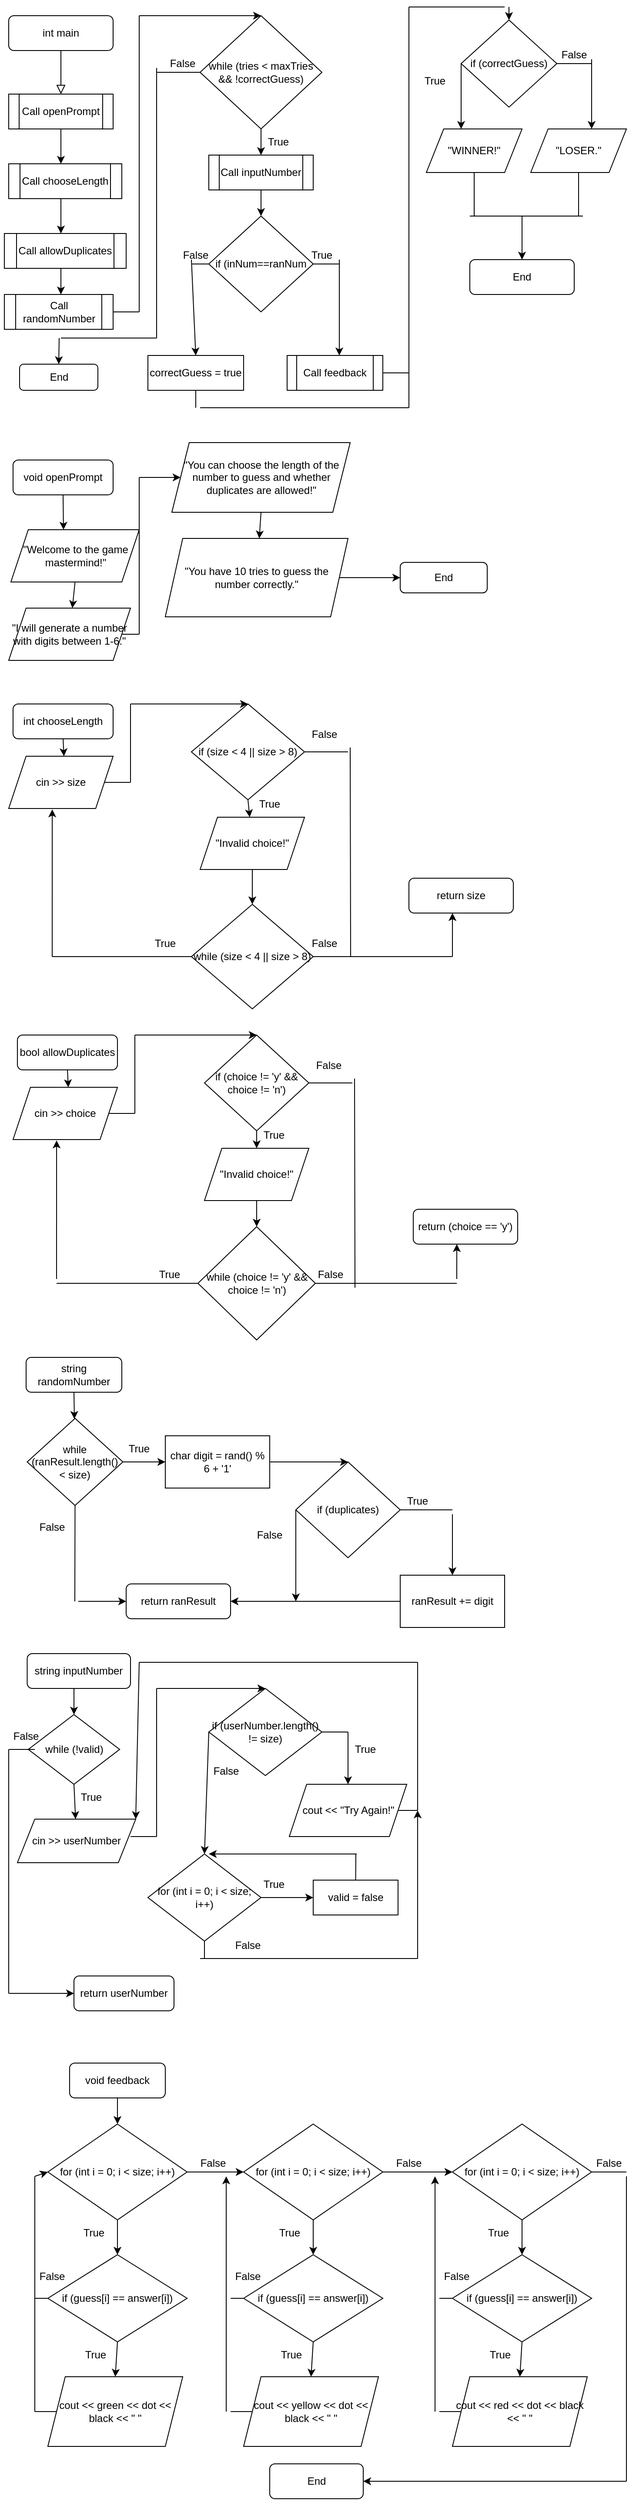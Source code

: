 <mxfile version="24.7.13">
  <diagram id="C5RBs43oDa-KdzZeNtuy" name="Page-1">
    <mxGraphModel dx="792" dy="2314" grid="1" gridSize="10" guides="1" tooltips="1" connect="1" arrows="1" fold="1" page="1" pageScale="1" pageWidth="827" pageHeight="1169" math="0" shadow="0">
      <root>
        <mxCell id="WIyWlLk6GJQsqaUBKTNV-0" />
        <mxCell id="WIyWlLk6GJQsqaUBKTNV-1" parent="WIyWlLk6GJQsqaUBKTNV-0" />
        <mxCell id="WIyWlLk6GJQsqaUBKTNV-2" value="" style="rounded=0;html=1;jettySize=auto;orthogonalLoop=1;fontSize=11;endArrow=block;endFill=0;endSize=8;strokeWidth=1;shadow=0;labelBackgroundColor=none;edgeStyle=orthogonalEdgeStyle;" parent="WIyWlLk6GJQsqaUBKTNV-1" source="WIyWlLk6GJQsqaUBKTNV-3" edge="1">
          <mxGeometry relative="1" as="geometry">
            <mxPoint x="70" y="100" as="targetPoint" />
          </mxGeometry>
        </mxCell>
        <mxCell id="WIyWlLk6GJQsqaUBKTNV-3" value="int main" style="rounded=1;whiteSpace=wrap;html=1;fontSize=12;glass=0;strokeWidth=1;shadow=0;" parent="WIyWlLk6GJQsqaUBKTNV-1" vertex="1">
          <mxGeometry x="10" y="10" width="120" height="40" as="geometry" />
        </mxCell>
        <mxCell id="zF28cFnjHGQD3nxGs8_--1" value="" style="endArrow=classic;html=1;rounded=0;exitX=0.5;exitY=1;exitDx=0;exitDy=0;" edge="1" parent="WIyWlLk6GJQsqaUBKTNV-1">
          <mxGeometry width="50" height="50" relative="1" as="geometry">
            <mxPoint x="70" y="140" as="sourcePoint" />
            <mxPoint x="70" y="180" as="targetPoint" />
          </mxGeometry>
        </mxCell>
        <mxCell id="zF28cFnjHGQD3nxGs8_--4" value="" style="endArrow=classic;html=1;rounded=0;exitX=0.5;exitY=1;exitDx=0;exitDy=0;" edge="1" parent="WIyWlLk6GJQsqaUBKTNV-1">
          <mxGeometry width="50" height="50" relative="1" as="geometry">
            <mxPoint x="70" y="220" as="sourcePoint" />
            <mxPoint x="70" y="260" as="targetPoint" />
          </mxGeometry>
        </mxCell>
        <mxCell id="zF28cFnjHGQD3nxGs8_--6" value="" style="endArrow=classic;html=1;rounded=0;exitX=0.5;exitY=1;exitDx=0;exitDy=0;" edge="1" parent="WIyWlLk6GJQsqaUBKTNV-1">
          <mxGeometry width="50" height="50" relative="1" as="geometry">
            <mxPoint x="70" y="300" as="sourcePoint" />
            <mxPoint x="70" y="330" as="targetPoint" />
          </mxGeometry>
        </mxCell>
        <mxCell id="zF28cFnjHGQD3nxGs8_--9" value="while (tries &amp;lt; maxTries &amp;amp;&amp;amp; !correctGuess)" style="rhombus;whiteSpace=wrap;html=1;" vertex="1" parent="WIyWlLk6GJQsqaUBKTNV-1">
          <mxGeometry x="230" y="10" width="140" height="130" as="geometry" />
        </mxCell>
        <mxCell id="zF28cFnjHGQD3nxGs8_--14" value="" style="endArrow=classic;html=1;rounded=0;entryX=0.5;entryY=0;entryDx=0;entryDy=0;" edge="1" parent="WIyWlLk6GJQsqaUBKTNV-1" target="zF28cFnjHGQD3nxGs8_--9">
          <mxGeometry width="50" height="50" relative="1" as="geometry">
            <mxPoint x="160" y="10" as="sourcePoint" />
            <mxPoint x="430" y="560" as="targetPoint" />
          </mxGeometry>
        </mxCell>
        <mxCell id="zF28cFnjHGQD3nxGs8_--15" value="" style="endArrow=none;html=1;rounded=0;" edge="1" parent="WIyWlLk6GJQsqaUBKTNV-1">
          <mxGeometry width="50" height="50" relative="1" as="geometry">
            <mxPoint x="160" y="350" as="sourcePoint" />
            <mxPoint x="160" y="10" as="targetPoint" />
          </mxGeometry>
        </mxCell>
        <mxCell id="zF28cFnjHGQD3nxGs8_--17" value="" style="endArrow=none;html=1;rounded=0;exitX=1;exitY=0.5;exitDx=0;exitDy=0;" edge="1" parent="WIyWlLk6GJQsqaUBKTNV-1">
          <mxGeometry width="50" height="50" relative="1" as="geometry">
            <mxPoint x="130" y="350" as="sourcePoint" />
            <mxPoint x="160" y="350" as="targetPoint" />
          </mxGeometry>
        </mxCell>
        <mxCell id="zF28cFnjHGQD3nxGs8_--18" value="" style="endArrow=classic;html=1;rounded=0;exitX=0.5;exitY=1;exitDx=0;exitDy=0;" edge="1" parent="WIyWlLk6GJQsqaUBKTNV-1" source="zF28cFnjHGQD3nxGs8_--9">
          <mxGeometry width="50" height="50" relative="1" as="geometry">
            <mxPoint x="380" y="610" as="sourcePoint" />
            <mxPoint x="300" y="170" as="targetPoint" />
          </mxGeometry>
        </mxCell>
        <mxCell id="zF28cFnjHGQD3nxGs8_--20" value="True" style="text;html=1;align=center;verticalAlign=middle;whiteSpace=wrap;rounded=0;" vertex="1" parent="WIyWlLk6GJQsqaUBKTNV-1">
          <mxGeometry x="290" y="140" width="60" height="30" as="geometry" />
        </mxCell>
        <mxCell id="zF28cFnjHGQD3nxGs8_--21" value="" style="endArrow=classic;html=1;rounded=0;exitX=0.5;exitY=1;exitDx=0;exitDy=0;" edge="1" parent="WIyWlLk6GJQsqaUBKTNV-1" source="zF28cFnjHGQD3nxGs8_--28" target="zF28cFnjHGQD3nxGs8_--22">
          <mxGeometry width="50" height="50" relative="1" as="geometry">
            <mxPoint x="300" y="210" as="sourcePoint" />
            <mxPoint x="300" y="240" as="targetPoint" />
          </mxGeometry>
        </mxCell>
        <mxCell id="zF28cFnjHGQD3nxGs8_--22" value="if (inNum==ranNum" style="rhombus;whiteSpace=wrap;html=1;" vertex="1" parent="WIyWlLk6GJQsqaUBKTNV-1">
          <mxGeometry x="240" y="240" width="120" height="110" as="geometry" />
        </mxCell>
        <mxCell id="zF28cFnjHGQD3nxGs8_--24" value="Call openPrompt" style="shape=process;whiteSpace=wrap;html=1;backgroundOutline=1;" vertex="1" parent="WIyWlLk6GJQsqaUBKTNV-1">
          <mxGeometry x="10" y="100" width="120" height="40" as="geometry" />
        </mxCell>
        <mxCell id="zF28cFnjHGQD3nxGs8_--25" value="Call chooseLength" style="shape=process;whiteSpace=wrap;html=1;backgroundOutline=1;" vertex="1" parent="WIyWlLk6GJQsqaUBKTNV-1">
          <mxGeometry x="10" y="180" width="130" height="40" as="geometry" />
        </mxCell>
        <mxCell id="zF28cFnjHGQD3nxGs8_--26" value="Call allowDuplicates" style="shape=process;whiteSpace=wrap;html=1;backgroundOutline=1;" vertex="1" parent="WIyWlLk6GJQsqaUBKTNV-1">
          <mxGeometry x="5" y="260" width="140" height="40" as="geometry" />
        </mxCell>
        <mxCell id="zF28cFnjHGQD3nxGs8_--27" value="Call randomNumber" style="shape=process;whiteSpace=wrap;html=1;backgroundOutline=1;" vertex="1" parent="WIyWlLk6GJQsqaUBKTNV-1">
          <mxGeometry x="5" y="330" width="125" height="40" as="geometry" />
        </mxCell>
        <mxCell id="zF28cFnjHGQD3nxGs8_--29" value="" style="endArrow=classic;html=1;rounded=0;exitX=0.5;exitY=1;exitDx=0;exitDy=0;" edge="1" parent="WIyWlLk6GJQsqaUBKTNV-1" target="zF28cFnjHGQD3nxGs8_--28">
          <mxGeometry width="50" height="50" relative="1" as="geometry">
            <mxPoint x="300" y="210" as="sourcePoint" />
            <mxPoint x="300" y="240" as="targetPoint" />
          </mxGeometry>
        </mxCell>
        <mxCell id="zF28cFnjHGQD3nxGs8_--28" value="Call inputNumber" style="shape=process;whiteSpace=wrap;html=1;backgroundOutline=1;" vertex="1" parent="WIyWlLk6GJQsqaUBKTNV-1">
          <mxGeometry x="240" y="170" width="120" height="40" as="geometry" />
        </mxCell>
        <mxCell id="zF28cFnjHGQD3nxGs8_--31" value="correctGuess = true" style="rounded=0;whiteSpace=wrap;html=1;" vertex="1" parent="WIyWlLk6GJQsqaUBKTNV-1">
          <mxGeometry x="170" y="400" width="110" height="40" as="geometry" />
        </mxCell>
        <mxCell id="zF28cFnjHGQD3nxGs8_--32" value="" style="endArrow=none;html=1;rounded=0;entryX=0;entryY=0.5;entryDx=0;entryDy=0;" edge="1" parent="WIyWlLk6GJQsqaUBKTNV-1" target="zF28cFnjHGQD3nxGs8_--22">
          <mxGeometry width="50" height="50" relative="1" as="geometry">
            <mxPoint x="220" y="295" as="sourcePoint" />
            <mxPoint x="430" y="560" as="targetPoint" />
          </mxGeometry>
        </mxCell>
        <mxCell id="zF28cFnjHGQD3nxGs8_--34" value="" style="endArrow=classic;html=1;rounded=0;entryX=0.5;entryY=0;entryDx=0;entryDy=0;" edge="1" parent="WIyWlLk6GJQsqaUBKTNV-1">
          <mxGeometry width="50" height="50" relative="1" as="geometry">
            <mxPoint x="390" y="290" as="sourcePoint" />
            <mxPoint x="390" y="400" as="targetPoint" />
          </mxGeometry>
        </mxCell>
        <mxCell id="zF28cFnjHGQD3nxGs8_--35" value="" style="endArrow=none;html=1;rounded=0;exitX=1;exitY=0.5;exitDx=0;exitDy=0;" edge="1" parent="WIyWlLk6GJQsqaUBKTNV-1" source="zF28cFnjHGQD3nxGs8_--22">
          <mxGeometry width="50" height="50" relative="1" as="geometry">
            <mxPoint x="380" y="610" as="sourcePoint" />
            <mxPoint x="390" y="295" as="targetPoint" />
          </mxGeometry>
        </mxCell>
        <mxCell id="zF28cFnjHGQD3nxGs8_--36" value="" style="endArrow=classic;html=1;rounded=0;entryX=0.5;entryY=0;entryDx=0;entryDy=0;" edge="1" parent="WIyWlLk6GJQsqaUBKTNV-1" target="zF28cFnjHGQD3nxGs8_--31">
          <mxGeometry width="50" height="50" relative="1" as="geometry">
            <mxPoint x="220" y="290" as="sourcePoint" />
            <mxPoint x="430" y="560" as="targetPoint" />
          </mxGeometry>
        </mxCell>
        <mxCell id="zF28cFnjHGQD3nxGs8_--37" value="Call feedback" style="shape=process;whiteSpace=wrap;html=1;backgroundOutline=1;" vertex="1" parent="WIyWlLk6GJQsqaUBKTNV-1">
          <mxGeometry x="330" y="400" width="110" height="40" as="geometry" />
        </mxCell>
        <mxCell id="zF28cFnjHGQD3nxGs8_--38" value="True" style="text;html=1;align=center;verticalAlign=middle;whiteSpace=wrap;rounded=0;" vertex="1" parent="WIyWlLk6GJQsqaUBKTNV-1">
          <mxGeometry x="340" y="270" width="60" height="30" as="geometry" />
        </mxCell>
        <mxCell id="zF28cFnjHGQD3nxGs8_--39" value="False" style="text;html=1;align=center;verticalAlign=middle;whiteSpace=wrap;rounded=0;" vertex="1" parent="WIyWlLk6GJQsqaUBKTNV-1">
          <mxGeometry x="195" y="270" width="60" height="30" as="geometry" />
        </mxCell>
        <mxCell id="zF28cFnjHGQD3nxGs8_--40" value="End" style="rounded=1;whiteSpace=wrap;html=1;" vertex="1" parent="WIyWlLk6GJQsqaUBKTNV-1">
          <mxGeometry x="22.5" y="410" width="90" height="30" as="geometry" />
        </mxCell>
        <mxCell id="zF28cFnjHGQD3nxGs8_--41" value="" style="endArrow=none;html=1;rounded=0;entryX=0;entryY=0.5;entryDx=0;entryDy=0;" edge="1" parent="WIyWlLk6GJQsqaUBKTNV-1" target="zF28cFnjHGQD3nxGs8_--9">
          <mxGeometry width="50" height="50" relative="1" as="geometry">
            <mxPoint x="180" y="75" as="sourcePoint" />
            <mxPoint x="430" y="560" as="targetPoint" />
          </mxGeometry>
        </mxCell>
        <mxCell id="zF28cFnjHGQD3nxGs8_--42" value="" style="endArrow=none;html=1;rounded=0;" edge="1" parent="WIyWlLk6GJQsqaUBKTNV-1">
          <mxGeometry width="50" height="50" relative="1" as="geometry">
            <mxPoint x="180" y="380" as="sourcePoint" />
            <mxPoint x="180" y="70" as="targetPoint" />
          </mxGeometry>
        </mxCell>
        <mxCell id="zF28cFnjHGQD3nxGs8_--43" value="" style="endArrow=none;html=1;rounded=0;" edge="1" parent="WIyWlLk6GJQsqaUBKTNV-1">
          <mxGeometry width="50" height="50" relative="1" as="geometry">
            <mxPoint x="70" y="380" as="sourcePoint" />
            <mxPoint x="180" y="380" as="targetPoint" />
          </mxGeometry>
        </mxCell>
        <mxCell id="zF28cFnjHGQD3nxGs8_--44" value="" style="endArrow=classic;html=1;rounded=0;entryX=0.5;entryY=0;entryDx=0;entryDy=0;" edge="1" parent="WIyWlLk6GJQsqaUBKTNV-1" target="zF28cFnjHGQD3nxGs8_--40">
          <mxGeometry width="50" height="50" relative="1" as="geometry">
            <mxPoint x="68" y="380" as="sourcePoint" />
            <mxPoint x="430" y="560" as="targetPoint" />
          </mxGeometry>
        </mxCell>
        <mxCell id="zF28cFnjHGQD3nxGs8_--45" value="False" style="text;html=1;align=center;verticalAlign=middle;whiteSpace=wrap;rounded=0;" vertex="1" parent="WIyWlLk6GJQsqaUBKTNV-1">
          <mxGeometry x="180" y="50" width="60" height="30" as="geometry" />
        </mxCell>
        <mxCell id="zF28cFnjHGQD3nxGs8_--46" value="" style="endArrow=none;html=1;rounded=0;entryX=1;entryY=0.5;entryDx=0;entryDy=0;" edge="1" parent="WIyWlLk6GJQsqaUBKTNV-1" target="zF28cFnjHGQD3nxGs8_--37">
          <mxGeometry width="50" height="50" relative="1" as="geometry">
            <mxPoint x="470" y="420" as="sourcePoint" />
            <mxPoint x="430" y="540" as="targetPoint" />
          </mxGeometry>
        </mxCell>
        <mxCell id="zF28cFnjHGQD3nxGs8_--47" value="" style="endArrow=none;html=1;rounded=0;entryX=0.5;entryY=1;entryDx=0;entryDy=0;" edge="1" parent="WIyWlLk6GJQsqaUBKTNV-1" target="zF28cFnjHGQD3nxGs8_--31">
          <mxGeometry width="50" height="50" relative="1" as="geometry">
            <mxPoint x="225" y="460" as="sourcePoint" />
            <mxPoint x="430" y="540" as="targetPoint" />
          </mxGeometry>
        </mxCell>
        <mxCell id="zF28cFnjHGQD3nxGs8_--48" value="" style="endArrow=none;html=1;rounded=0;" edge="1" parent="WIyWlLk6GJQsqaUBKTNV-1">
          <mxGeometry width="50" height="50" relative="1" as="geometry">
            <mxPoint x="230" y="460" as="sourcePoint" />
            <mxPoint x="470" y="460" as="targetPoint" />
          </mxGeometry>
        </mxCell>
        <mxCell id="zF28cFnjHGQD3nxGs8_--49" value="" style="endArrow=none;html=1;rounded=0;" edge="1" parent="WIyWlLk6GJQsqaUBKTNV-1">
          <mxGeometry width="50" height="50" relative="1" as="geometry">
            <mxPoint x="470" as="sourcePoint" />
            <mxPoint x="470" y="460" as="targetPoint" />
          </mxGeometry>
        </mxCell>
        <mxCell id="zF28cFnjHGQD3nxGs8_--51" value="if (correctGuess)" style="rhombus;whiteSpace=wrap;html=1;" vertex="1" parent="WIyWlLk6GJQsqaUBKTNV-1">
          <mxGeometry x="530" y="15" width="110" height="100" as="geometry" />
        </mxCell>
        <mxCell id="zF28cFnjHGQD3nxGs8_--52" value="" style="endArrow=none;html=1;rounded=0;" edge="1" parent="WIyWlLk6GJQsqaUBKTNV-1">
          <mxGeometry width="50" height="50" relative="1" as="geometry">
            <mxPoint x="580" as="sourcePoint" />
            <mxPoint x="470" as="targetPoint" />
          </mxGeometry>
        </mxCell>
        <mxCell id="zF28cFnjHGQD3nxGs8_--53" value="" style="endArrow=classic;html=1;rounded=0;entryX=0.5;entryY=0;entryDx=0;entryDy=0;" edge="1" parent="WIyWlLk6GJQsqaUBKTNV-1" target="zF28cFnjHGQD3nxGs8_--51">
          <mxGeometry width="50" height="50" relative="1" as="geometry">
            <mxPoint x="585" as="sourcePoint" />
            <mxPoint x="430" y="540" as="targetPoint" />
          </mxGeometry>
        </mxCell>
        <mxCell id="zF28cFnjHGQD3nxGs8_--55" value="" style="endArrow=classic;html=1;rounded=0;exitX=0;exitY=0.5;exitDx=0;exitDy=0;" edge="1" parent="WIyWlLk6GJQsqaUBKTNV-1" source="zF28cFnjHGQD3nxGs8_--51">
          <mxGeometry width="50" height="50" relative="1" as="geometry">
            <mxPoint x="380" y="590" as="sourcePoint" />
            <mxPoint x="530" y="140" as="targetPoint" />
          </mxGeometry>
        </mxCell>
        <mxCell id="zF28cFnjHGQD3nxGs8_--57" value="&quot;WINNER!&quot;" style="shape=parallelogram;perimeter=parallelogramPerimeter;whiteSpace=wrap;html=1;fixedSize=1;" vertex="1" parent="WIyWlLk6GJQsqaUBKTNV-1">
          <mxGeometry x="490" y="140" width="110" height="50" as="geometry" />
        </mxCell>
        <mxCell id="zF28cFnjHGQD3nxGs8_--58" value="&quot;LOSER.&quot;" style="shape=parallelogram;perimeter=parallelogramPerimeter;whiteSpace=wrap;html=1;fixedSize=1;" vertex="1" parent="WIyWlLk6GJQsqaUBKTNV-1">
          <mxGeometry x="610" y="140" width="110" height="50" as="geometry" />
        </mxCell>
        <mxCell id="zF28cFnjHGQD3nxGs8_--59" value="" style="endArrow=none;html=1;rounded=0;entryX=1;entryY=0.5;entryDx=0;entryDy=0;" edge="1" parent="WIyWlLk6GJQsqaUBKTNV-1" target="zF28cFnjHGQD3nxGs8_--51">
          <mxGeometry width="50" height="50" relative="1" as="geometry">
            <mxPoint x="680" y="65" as="sourcePoint" />
            <mxPoint x="430" y="540" as="targetPoint" />
          </mxGeometry>
        </mxCell>
        <mxCell id="zF28cFnjHGQD3nxGs8_--60" value="" style="endArrow=classic;html=1;rounded=0;" edge="1" parent="WIyWlLk6GJQsqaUBKTNV-1">
          <mxGeometry width="50" height="50" relative="1" as="geometry">
            <mxPoint x="680" y="60" as="sourcePoint" />
            <mxPoint x="680" y="140" as="targetPoint" />
          </mxGeometry>
        </mxCell>
        <mxCell id="zF28cFnjHGQD3nxGs8_--61" value="" style="endArrow=none;html=1;rounded=0;entryX=0.5;entryY=1;entryDx=0;entryDy=0;" edge="1" parent="WIyWlLk6GJQsqaUBKTNV-1" target="zF28cFnjHGQD3nxGs8_--57">
          <mxGeometry width="50" height="50" relative="1" as="geometry">
            <mxPoint x="545" y="240" as="sourcePoint" />
            <mxPoint x="430" y="540" as="targetPoint" />
          </mxGeometry>
        </mxCell>
        <mxCell id="zF28cFnjHGQD3nxGs8_--62" value="" style="endArrow=none;html=1;rounded=0;entryX=0.5;entryY=1;entryDx=0;entryDy=0;" edge="1" parent="WIyWlLk6GJQsqaUBKTNV-1" target="zF28cFnjHGQD3nxGs8_--58">
          <mxGeometry width="50" height="50" relative="1" as="geometry">
            <mxPoint x="665" y="240" as="sourcePoint" />
            <mxPoint x="430" y="540" as="targetPoint" />
          </mxGeometry>
        </mxCell>
        <mxCell id="zF28cFnjHGQD3nxGs8_--63" value="" style="endArrow=none;html=1;rounded=0;" edge="1" parent="WIyWlLk6GJQsqaUBKTNV-1">
          <mxGeometry width="50" height="50" relative="1" as="geometry">
            <mxPoint x="670" y="240" as="sourcePoint" />
            <mxPoint x="540" y="240" as="targetPoint" />
          </mxGeometry>
        </mxCell>
        <mxCell id="zF28cFnjHGQD3nxGs8_--64" value="" style="endArrow=classic;html=1;rounded=0;" edge="1" parent="WIyWlLk6GJQsqaUBKTNV-1" target="zF28cFnjHGQD3nxGs8_--65">
          <mxGeometry width="50" height="50" relative="1" as="geometry">
            <mxPoint x="600" y="240" as="sourcePoint" />
            <mxPoint x="600" y="290" as="targetPoint" />
          </mxGeometry>
        </mxCell>
        <mxCell id="zF28cFnjHGQD3nxGs8_--65" value="End" style="rounded=1;whiteSpace=wrap;html=1;" vertex="1" parent="WIyWlLk6GJQsqaUBKTNV-1">
          <mxGeometry x="540" y="290" width="120" height="40" as="geometry" />
        </mxCell>
        <mxCell id="zF28cFnjHGQD3nxGs8_--66" value="True" style="text;html=1;align=center;verticalAlign=middle;whiteSpace=wrap;rounded=0;" vertex="1" parent="WIyWlLk6GJQsqaUBKTNV-1">
          <mxGeometry x="470" y="70" width="60" height="30" as="geometry" />
        </mxCell>
        <mxCell id="zF28cFnjHGQD3nxGs8_--68" value="False" style="text;html=1;align=center;verticalAlign=middle;whiteSpace=wrap;rounded=0;" vertex="1" parent="WIyWlLk6GJQsqaUBKTNV-1">
          <mxGeometry x="630" y="40" width="60" height="30" as="geometry" />
        </mxCell>
        <mxCell id="zF28cFnjHGQD3nxGs8_--69" value="void openPrompt" style="rounded=1;whiteSpace=wrap;html=1;" vertex="1" parent="WIyWlLk6GJQsqaUBKTNV-1">
          <mxGeometry x="15" y="520" width="115" height="40" as="geometry" />
        </mxCell>
        <mxCell id="zF28cFnjHGQD3nxGs8_--70" value="" style="endArrow=classic;html=1;rounded=0;exitX=0.5;exitY=1;exitDx=0;exitDy=0;" edge="1" parent="WIyWlLk6GJQsqaUBKTNV-1" source="zF28cFnjHGQD3nxGs8_--69">
          <mxGeometry width="50" height="50" relative="1" as="geometry">
            <mxPoint x="380" y="590" as="sourcePoint" />
            <mxPoint x="73" y="600" as="targetPoint" />
          </mxGeometry>
        </mxCell>
        <mxCell id="zF28cFnjHGQD3nxGs8_--71" value="&quot;Welcome to the game mastermind!&quot;" style="shape=parallelogram;perimeter=parallelogramPerimeter;whiteSpace=wrap;html=1;fixedSize=1;" vertex="1" parent="WIyWlLk6GJQsqaUBKTNV-1">
          <mxGeometry x="12.5" y="600" width="147.5" height="60" as="geometry" />
        </mxCell>
        <mxCell id="zF28cFnjHGQD3nxGs8_--75" value="" style="endArrow=classic;html=1;rounded=0;exitX=0.5;exitY=1;exitDx=0;exitDy=0;" edge="1" parent="WIyWlLk6GJQsqaUBKTNV-1" source="zF28cFnjHGQD3nxGs8_--71" target="zF28cFnjHGQD3nxGs8_--76">
          <mxGeometry width="50" height="50" relative="1" as="geometry">
            <mxPoint x="380" y="590" as="sourcePoint" />
            <mxPoint x="86" y="690" as="targetPoint" />
          </mxGeometry>
        </mxCell>
        <mxCell id="zF28cFnjHGQD3nxGs8_--76" value="&quot;I will generate a number with digits between 1-6.&quot;" style="shape=parallelogram;perimeter=parallelogramPerimeter;whiteSpace=wrap;html=1;fixedSize=1;" vertex="1" parent="WIyWlLk6GJQsqaUBKTNV-1">
          <mxGeometry x="10" y="690" width="140" height="60" as="geometry" />
        </mxCell>
        <mxCell id="zF28cFnjHGQD3nxGs8_--77" value="" style="endArrow=none;html=1;rounded=0;exitX=1;exitY=0.5;exitDx=0;exitDy=0;" edge="1" parent="WIyWlLk6GJQsqaUBKTNV-1" source="zF28cFnjHGQD3nxGs8_--76">
          <mxGeometry width="50" height="50" relative="1" as="geometry">
            <mxPoint x="380" y="590" as="sourcePoint" />
            <mxPoint x="160" y="720" as="targetPoint" />
          </mxGeometry>
        </mxCell>
        <mxCell id="zF28cFnjHGQD3nxGs8_--78" value="" style="endArrow=none;html=1;rounded=0;" edge="1" parent="WIyWlLk6GJQsqaUBKTNV-1">
          <mxGeometry width="50" height="50" relative="1" as="geometry">
            <mxPoint x="160" y="720" as="sourcePoint" />
            <mxPoint x="160" y="540" as="targetPoint" />
          </mxGeometry>
        </mxCell>
        <mxCell id="zF28cFnjHGQD3nxGs8_--79" value="" style="endArrow=classic;html=1;rounded=0;" edge="1" parent="WIyWlLk6GJQsqaUBKTNV-1" target="zF28cFnjHGQD3nxGs8_--80">
          <mxGeometry width="50" height="50" relative="1" as="geometry">
            <mxPoint x="160" y="540" as="sourcePoint" />
            <mxPoint x="200" y="540" as="targetPoint" />
          </mxGeometry>
        </mxCell>
        <mxCell id="zF28cFnjHGQD3nxGs8_--80" value="&quot;You can choose the length of the number to guess and whether duplicates are allowed!&quot;" style="shape=parallelogram;perimeter=parallelogramPerimeter;whiteSpace=wrap;html=1;fixedSize=1;" vertex="1" parent="WIyWlLk6GJQsqaUBKTNV-1">
          <mxGeometry x="197.5" y="500" width="205" height="80" as="geometry" />
        </mxCell>
        <mxCell id="zF28cFnjHGQD3nxGs8_--81" value="" style="endArrow=classic;html=1;rounded=0;exitX=0.5;exitY=1;exitDx=0;exitDy=0;" edge="1" parent="WIyWlLk6GJQsqaUBKTNV-1" source="zF28cFnjHGQD3nxGs8_--80" target="zF28cFnjHGQD3nxGs8_--82">
          <mxGeometry width="50" height="50" relative="1" as="geometry">
            <mxPoint x="380" y="590" as="sourcePoint" />
            <mxPoint x="300" y="610" as="targetPoint" />
          </mxGeometry>
        </mxCell>
        <mxCell id="zF28cFnjHGQD3nxGs8_--82" value="&quot;You have 10 tries to guess the number correctly.&quot;" style="shape=parallelogram;perimeter=parallelogramPerimeter;whiteSpace=wrap;html=1;fixedSize=1;" vertex="1" parent="WIyWlLk6GJQsqaUBKTNV-1">
          <mxGeometry x="190" y="610" width="210" height="90" as="geometry" />
        </mxCell>
        <mxCell id="zF28cFnjHGQD3nxGs8_--83" value="" style="endArrow=classic;html=1;rounded=0;exitX=1;exitY=0.5;exitDx=0;exitDy=0;" edge="1" parent="WIyWlLk6GJQsqaUBKTNV-1" source="zF28cFnjHGQD3nxGs8_--82" target="zF28cFnjHGQD3nxGs8_--84">
          <mxGeometry width="50" height="50" relative="1" as="geometry">
            <mxPoint x="380" y="820" as="sourcePoint" />
            <mxPoint x="470" y="655" as="targetPoint" />
          </mxGeometry>
        </mxCell>
        <mxCell id="zF28cFnjHGQD3nxGs8_--84" value="End" style="rounded=1;whiteSpace=wrap;html=1;" vertex="1" parent="WIyWlLk6GJQsqaUBKTNV-1">
          <mxGeometry x="460" y="637.5" width="100" height="35" as="geometry" />
        </mxCell>
        <mxCell id="zF28cFnjHGQD3nxGs8_--85" value="int chooseLength" style="rounded=1;whiteSpace=wrap;html=1;" vertex="1" parent="WIyWlLk6GJQsqaUBKTNV-1">
          <mxGeometry x="15" y="800" width="115" height="40" as="geometry" />
        </mxCell>
        <mxCell id="zF28cFnjHGQD3nxGs8_--86" value="" style="endArrow=classic;html=1;rounded=0;exitX=0.5;exitY=1;exitDx=0;exitDy=0;" edge="1" parent="WIyWlLk6GJQsqaUBKTNV-1" source="zF28cFnjHGQD3nxGs8_--85">
          <mxGeometry width="50" height="50" relative="1" as="geometry">
            <mxPoint x="380" y="1050" as="sourcePoint" />
            <mxPoint x="73.5" y="860" as="targetPoint" />
          </mxGeometry>
        </mxCell>
        <mxCell id="zF28cFnjHGQD3nxGs8_--88" value="cin &amp;gt;&amp;gt; size" style="shape=parallelogram;perimeter=parallelogramPerimeter;whiteSpace=wrap;html=1;fixedSize=1;" vertex="1" parent="WIyWlLk6GJQsqaUBKTNV-1">
          <mxGeometry x="10" y="860" width="120" height="60" as="geometry" />
        </mxCell>
        <mxCell id="zF28cFnjHGQD3nxGs8_--89" value="if (size &amp;lt; 4 || size &amp;gt; 8)" style="rhombus;whiteSpace=wrap;html=1;" vertex="1" parent="WIyWlLk6GJQsqaUBKTNV-1">
          <mxGeometry x="220" y="800" width="130" height="110" as="geometry" />
        </mxCell>
        <mxCell id="zF28cFnjHGQD3nxGs8_--91" value="" style="endArrow=none;html=1;rounded=0;exitX=1;exitY=0.5;exitDx=0;exitDy=0;" edge="1" parent="WIyWlLk6GJQsqaUBKTNV-1" source="zF28cFnjHGQD3nxGs8_--88">
          <mxGeometry width="50" height="50" relative="1" as="geometry">
            <mxPoint x="380" y="1050" as="sourcePoint" />
            <mxPoint x="150" y="890" as="targetPoint" />
          </mxGeometry>
        </mxCell>
        <mxCell id="zF28cFnjHGQD3nxGs8_--92" value="" style="endArrow=none;html=1;rounded=0;" edge="1" parent="WIyWlLk6GJQsqaUBKTNV-1">
          <mxGeometry width="50" height="50" relative="1" as="geometry">
            <mxPoint x="150" y="890" as="sourcePoint" />
            <mxPoint x="150" y="800" as="targetPoint" />
          </mxGeometry>
        </mxCell>
        <mxCell id="zF28cFnjHGQD3nxGs8_--93" value="" style="endArrow=classic;html=1;rounded=0;entryX=0.5;entryY=0;entryDx=0;entryDy=0;" edge="1" parent="WIyWlLk6GJQsqaUBKTNV-1" target="zF28cFnjHGQD3nxGs8_--89">
          <mxGeometry width="50" height="50" relative="1" as="geometry">
            <mxPoint x="150" y="800" as="sourcePoint" />
            <mxPoint x="430" y="1000" as="targetPoint" />
          </mxGeometry>
        </mxCell>
        <mxCell id="zF28cFnjHGQD3nxGs8_--94" value="" style="endArrow=classic;html=1;rounded=0;exitX=0.5;exitY=1;exitDx=0;exitDy=0;" edge="1" parent="WIyWlLk6GJQsqaUBKTNV-1" source="zF28cFnjHGQD3nxGs8_--89" target="zF28cFnjHGQD3nxGs8_--95">
          <mxGeometry width="50" height="50" relative="1" as="geometry">
            <mxPoint x="380" y="1050" as="sourcePoint" />
            <mxPoint x="290" y="950" as="targetPoint" />
          </mxGeometry>
        </mxCell>
        <mxCell id="zF28cFnjHGQD3nxGs8_--95" value="&quot;Invalid choice!&quot;" style="shape=parallelogram;perimeter=parallelogramPerimeter;whiteSpace=wrap;html=1;fixedSize=1;" vertex="1" parent="WIyWlLk6GJQsqaUBKTNV-1">
          <mxGeometry x="230" y="930" width="120" height="60" as="geometry" />
        </mxCell>
        <mxCell id="zF28cFnjHGQD3nxGs8_--96" value="" style="endArrow=classic;html=1;rounded=0;exitX=0.5;exitY=1;exitDx=0;exitDy=0;entryX=0.5;entryY=0;entryDx=0;entryDy=0;" edge="1" parent="WIyWlLk6GJQsqaUBKTNV-1" source="zF28cFnjHGQD3nxGs8_--95" target="zF28cFnjHGQD3nxGs8_--98">
          <mxGeometry width="50" height="50" relative="1" as="geometry">
            <mxPoint x="380" y="1050" as="sourcePoint" />
            <mxPoint x="372.5" y="1027.5" as="targetPoint" />
          </mxGeometry>
        </mxCell>
        <mxCell id="zF28cFnjHGQD3nxGs8_--98" value="while (size &amp;lt; 4 || size &amp;gt; 8)" style="rhombus;whiteSpace=wrap;html=1;" vertex="1" parent="WIyWlLk6GJQsqaUBKTNV-1">
          <mxGeometry x="220" y="1030" width="140" height="120" as="geometry" />
        </mxCell>
        <mxCell id="zF28cFnjHGQD3nxGs8_--99" value="True" style="text;html=1;align=center;verticalAlign=middle;whiteSpace=wrap;rounded=0;" vertex="1" parent="WIyWlLk6GJQsqaUBKTNV-1">
          <mxGeometry x="280" y="900" width="60" height="30" as="geometry" />
        </mxCell>
        <mxCell id="zF28cFnjHGQD3nxGs8_--106" value="" style="endArrow=none;html=1;rounded=0;exitX=1;exitY=0.5;exitDx=0;exitDy=0;" edge="1" parent="WIyWlLk6GJQsqaUBKTNV-1" source="zF28cFnjHGQD3nxGs8_--89">
          <mxGeometry width="50" height="50" relative="1" as="geometry">
            <mxPoint x="380" y="1050" as="sourcePoint" />
            <mxPoint x="400" y="855" as="targetPoint" />
          </mxGeometry>
        </mxCell>
        <mxCell id="zF28cFnjHGQD3nxGs8_--108" value="False" style="text;html=1;align=center;verticalAlign=middle;whiteSpace=wrap;rounded=0;" vertex="1" parent="WIyWlLk6GJQsqaUBKTNV-1">
          <mxGeometry x="342.5" y="820" width="60" height="30" as="geometry" />
        </mxCell>
        <mxCell id="zF28cFnjHGQD3nxGs8_--112" value="return size" style="rounded=1;whiteSpace=wrap;html=1;" vertex="1" parent="WIyWlLk6GJQsqaUBKTNV-1">
          <mxGeometry x="470" y="1000" width="120" height="40" as="geometry" />
        </mxCell>
        <mxCell id="zF28cFnjHGQD3nxGs8_--114" value="" style="endArrow=classic;html=1;rounded=0;entryX=0.417;entryY=1.017;entryDx=0;entryDy=0;entryPerimeter=0;" edge="1" parent="WIyWlLk6GJQsqaUBKTNV-1" target="zF28cFnjHGQD3nxGs8_--88">
          <mxGeometry width="50" height="50" relative="1" as="geometry">
            <mxPoint x="60" y="1090" as="sourcePoint" />
            <mxPoint x="430" y="1000" as="targetPoint" />
          </mxGeometry>
        </mxCell>
        <mxCell id="zF28cFnjHGQD3nxGs8_--115" value="True" style="text;html=1;align=center;verticalAlign=middle;whiteSpace=wrap;rounded=0;" vertex="1" parent="WIyWlLk6GJQsqaUBKTNV-1">
          <mxGeometry x="160" y="1060" width="60" height="30" as="geometry" />
        </mxCell>
        <mxCell id="zF28cFnjHGQD3nxGs8_--117" value="" style="endArrow=classic;html=1;rounded=0;entryX=0.417;entryY=1;entryDx=0;entryDy=0;entryPerimeter=0;" edge="1" parent="WIyWlLk6GJQsqaUBKTNV-1" target="zF28cFnjHGQD3nxGs8_--112">
          <mxGeometry width="50" height="50" relative="1" as="geometry">
            <mxPoint x="520" y="1090" as="sourcePoint" />
            <mxPoint x="430" y="1000" as="targetPoint" />
          </mxGeometry>
        </mxCell>
        <mxCell id="zF28cFnjHGQD3nxGs8_--120" value="False" style="text;html=1;align=center;verticalAlign=middle;whiteSpace=wrap;rounded=0;" vertex="1" parent="WIyWlLk6GJQsqaUBKTNV-1">
          <mxGeometry x="342.5" y="1060" width="60" height="30" as="geometry" />
        </mxCell>
        <mxCell id="zF28cFnjHGQD3nxGs8_--121" value="" style="endArrow=none;html=1;rounded=0;entryX=1;entryY=1;entryDx=0;entryDy=0;" edge="1" parent="WIyWlLk6GJQsqaUBKTNV-1" target="zF28cFnjHGQD3nxGs8_--108">
          <mxGeometry width="50" height="50" relative="1" as="geometry">
            <mxPoint x="403" y="1090" as="sourcePoint" />
            <mxPoint x="430" y="1000" as="targetPoint" />
          </mxGeometry>
        </mxCell>
        <mxCell id="zF28cFnjHGQD3nxGs8_--123" value="bool allowDuplicates" style="rounded=1;whiteSpace=wrap;html=1;" vertex="1" parent="WIyWlLk6GJQsqaUBKTNV-1">
          <mxGeometry x="20" y="1180" width="115" height="40" as="geometry" />
        </mxCell>
        <mxCell id="zF28cFnjHGQD3nxGs8_--124" value="" style="endArrow=classic;html=1;rounded=0;exitX=0.5;exitY=1;exitDx=0;exitDy=0;" edge="1" parent="WIyWlLk6GJQsqaUBKTNV-1" source="zF28cFnjHGQD3nxGs8_--123">
          <mxGeometry width="50" height="50" relative="1" as="geometry">
            <mxPoint x="385" y="1430" as="sourcePoint" />
            <mxPoint x="78.5" y="1240" as="targetPoint" />
          </mxGeometry>
        </mxCell>
        <mxCell id="zF28cFnjHGQD3nxGs8_--125" value="cin &amp;gt;&amp;gt; choice" style="shape=parallelogram;perimeter=parallelogramPerimeter;whiteSpace=wrap;html=1;fixedSize=1;" vertex="1" parent="WIyWlLk6GJQsqaUBKTNV-1">
          <mxGeometry x="15" y="1240" width="120" height="60" as="geometry" />
        </mxCell>
        <mxCell id="zF28cFnjHGQD3nxGs8_--126" value="if (choice != &#39;y&#39; &amp;amp;&amp;amp; choice != &#39;n&#39;)" style="rhombus;whiteSpace=wrap;html=1;" vertex="1" parent="WIyWlLk6GJQsqaUBKTNV-1">
          <mxGeometry x="235" y="1180" width="120" height="110" as="geometry" />
        </mxCell>
        <mxCell id="zF28cFnjHGQD3nxGs8_--127" value="" style="endArrow=none;html=1;rounded=0;exitX=1;exitY=0.5;exitDx=0;exitDy=0;" edge="1" parent="WIyWlLk6GJQsqaUBKTNV-1" source="zF28cFnjHGQD3nxGs8_--125">
          <mxGeometry width="50" height="50" relative="1" as="geometry">
            <mxPoint x="385" y="1430" as="sourcePoint" />
            <mxPoint x="155" y="1270" as="targetPoint" />
          </mxGeometry>
        </mxCell>
        <mxCell id="zF28cFnjHGQD3nxGs8_--128" value="" style="endArrow=none;html=1;rounded=0;" edge="1" parent="WIyWlLk6GJQsqaUBKTNV-1">
          <mxGeometry width="50" height="50" relative="1" as="geometry">
            <mxPoint x="155" y="1270" as="sourcePoint" />
            <mxPoint x="155" y="1180" as="targetPoint" />
          </mxGeometry>
        </mxCell>
        <mxCell id="zF28cFnjHGQD3nxGs8_--129" value="" style="endArrow=classic;html=1;rounded=0;entryX=0.5;entryY=0;entryDx=0;entryDy=0;" edge="1" parent="WIyWlLk6GJQsqaUBKTNV-1" target="zF28cFnjHGQD3nxGs8_--126">
          <mxGeometry width="50" height="50" relative="1" as="geometry">
            <mxPoint x="155" y="1180" as="sourcePoint" />
            <mxPoint x="435" y="1380" as="targetPoint" />
          </mxGeometry>
        </mxCell>
        <mxCell id="zF28cFnjHGQD3nxGs8_--130" value="" style="endArrow=classic;html=1;rounded=0;exitX=0.5;exitY=1;exitDx=0;exitDy=0;" edge="1" parent="WIyWlLk6GJQsqaUBKTNV-1" source="zF28cFnjHGQD3nxGs8_--126" target="zF28cFnjHGQD3nxGs8_--131">
          <mxGeometry width="50" height="50" relative="1" as="geometry">
            <mxPoint x="385" y="1430" as="sourcePoint" />
            <mxPoint x="295" y="1330" as="targetPoint" />
          </mxGeometry>
        </mxCell>
        <mxCell id="zF28cFnjHGQD3nxGs8_--131" value="&quot;Invalid choice!&quot;" style="shape=parallelogram;perimeter=parallelogramPerimeter;whiteSpace=wrap;html=1;fixedSize=1;" vertex="1" parent="WIyWlLk6GJQsqaUBKTNV-1">
          <mxGeometry x="235" y="1310" width="120" height="60" as="geometry" />
        </mxCell>
        <mxCell id="zF28cFnjHGQD3nxGs8_--132" value="" style="endArrow=classic;html=1;rounded=0;exitX=0.5;exitY=1;exitDx=0;exitDy=0;entryX=0.5;entryY=0;entryDx=0;entryDy=0;" edge="1" parent="WIyWlLk6GJQsqaUBKTNV-1" source="zF28cFnjHGQD3nxGs8_--131" target="zF28cFnjHGQD3nxGs8_--133">
          <mxGeometry width="50" height="50" relative="1" as="geometry">
            <mxPoint x="385" y="1430" as="sourcePoint" />
            <mxPoint x="377.5" y="1407.5" as="targetPoint" />
          </mxGeometry>
        </mxCell>
        <mxCell id="zF28cFnjHGQD3nxGs8_--133" value="while (choice != &#39;y&#39; &amp;amp;&amp;amp; choice != &#39;n&#39;)" style="rhombus;whiteSpace=wrap;html=1;" vertex="1" parent="WIyWlLk6GJQsqaUBKTNV-1">
          <mxGeometry x="227.5" y="1400" width="135" height="130" as="geometry" />
        </mxCell>
        <mxCell id="zF28cFnjHGQD3nxGs8_--134" value="True" style="text;html=1;align=center;verticalAlign=middle;whiteSpace=wrap;rounded=0;" vertex="1" parent="WIyWlLk6GJQsqaUBKTNV-1">
          <mxGeometry x="285" y="1280" width="60" height="30" as="geometry" />
        </mxCell>
        <mxCell id="zF28cFnjHGQD3nxGs8_--135" value="" style="endArrow=none;html=1;rounded=0;exitX=1;exitY=0.5;exitDx=0;exitDy=0;" edge="1" parent="WIyWlLk6GJQsqaUBKTNV-1" source="zF28cFnjHGQD3nxGs8_--126">
          <mxGeometry width="50" height="50" relative="1" as="geometry">
            <mxPoint x="385" y="1430" as="sourcePoint" />
            <mxPoint x="405" y="1235" as="targetPoint" />
          </mxGeometry>
        </mxCell>
        <mxCell id="zF28cFnjHGQD3nxGs8_--136" value="False" style="text;html=1;align=center;verticalAlign=middle;whiteSpace=wrap;rounded=0;" vertex="1" parent="WIyWlLk6GJQsqaUBKTNV-1">
          <mxGeometry x="347.5" y="1200" width="60" height="30" as="geometry" />
        </mxCell>
        <mxCell id="zF28cFnjHGQD3nxGs8_--137" value="return (choice == &#39;y&#39;)" style="rounded=1;whiteSpace=wrap;html=1;" vertex="1" parent="WIyWlLk6GJQsqaUBKTNV-1">
          <mxGeometry x="475" y="1380" width="120" height="40" as="geometry" />
        </mxCell>
        <mxCell id="zF28cFnjHGQD3nxGs8_--138" value="" style="endArrow=none;html=1;rounded=0;exitX=0;exitY=0.5;exitDx=0;exitDy=0;" edge="1" parent="WIyWlLk6GJQsqaUBKTNV-1" source="zF28cFnjHGQD3nxGs8_--133">
          <mxGeometry width="50" height="50" relative="1" as="geometry">
            <mxPoint x="385" y="1430" as="sourcePoint" />
            <mxPoint x="65" y="1465" as="targetPoint" />
          </mxGeometry>
        </mxCell>
        <mxCell id="zF28cFnjHGQD3nxGs8_--139" value="" style="endArrow=classic;html=1;rounded=0;entryX=0.417;entryY=1.017;entryDx=0;entryDy=0;entryPerimeter=0;" edge="1" parent="WIyWlLk6GJQsqaUBKTNV-1" target="zF28cFnjHGQD3nxGs8_--125">
          <mxGeometry width="50" height="50" relative="1" as="geometry">
            <mxPoint x="65" y="1460" as="sourcePoint" />
            <mxPoint x="435" y="1380" as="targetPoint" />
          </mxGeometry>
        </mxCell>
        <mxCell id="zF28cFnjHGQD3nxGs8_--140" value="True" style="text;html=1;align=center;verticalAlign=middle;whiteSpace=wrap;rounded=0;" vertex="1" parent="WIyWlLk6GJQsqaUBKTNV-1">
          <mxGeometry x="165" y="1440" width="60" height="30" as="geometry" />
        </mxCell>
        <mxCell id="zF28cFnjHGQD3nxGs8_--141" value="" style="endArrow=none;html=1;rounded=0;exitX=1;exitY=0.5;exitDx=0;exitDy=0;" edge="1" parent="WIyWlLk6GJQsqaUBKTNV-1" source="zF28cFnjHGQD3nxGs8_--133">
          <mxGeometry width="50" height="50" relative="1" as="geometry">
            <mxPoint x="385" y="1430" as="sourcePoint" />
            <mxPoint x="525" y="1465" as="targetPoint" />
          </mxGeometry>
        </mxCell>
        <mxCell id="zF28cFnjHGQD3nxGs8_--142" value="" style="endArrow=classic;html=1;rounded=0;entryX=0.417;entryY=1;entryDx=0;entryDy=0;entryPerimeter=0;" edge="1" parent="WIyWlLk6GJQsqaUBKTNV-1" target="zF28cFnjHGQD3nxGs8_--137">
          <mxGeometry width="50" height="50" relative="1" as="geometry">
            <mxPoint x="525" y="1460" as="sourcePoint" />
            <mxPoint x="435" y="1380" as="targetPoint" />
          </mxGeometry>
        </mxCell>
        <mxCell id="zF28cFnjHGQD3nxGs8_--143" value="False" style="text;html=1;align=center;verticalAlign=middle;whiteSpace=wrap;rounded=0;" vertex="1" parent="WIyWlLk6GJQsqaUBKTNV-1">
          <mxGeometry x="350" y="1440" width="60" height="30" as="geometry" />
        </mxCell>
        <mxCell id="zF28cFnjHGQD3nxGs8_--144" value="" style="endArrow=none;html=1;rounded=0;entryX=1;entryY=1;entryDx=0;entryDy=0;" edge="1" parent="WIyWlLk6GJQsqaUBKTNV-1" target="zF28cFnjHGQD3nxGs8_--136">
          <mxGeometry width="50" height="50" relative="1" as="geometry">
            <mxPoint x="408" y="1470" as="sourcePoint" />
            <mxPoint x="435" y="1380" as="targetPoint" />
          </mxGeometry>
        </mxCell>
        <mxCell id="zF28cFnjHGQD3nxGs8_--145" value="string randomNumber" style="rounded=1;whiteSpace=wrap;html=1;" vertex="1" parent="WIyWlLk6GJQsqaUBKTNV-1">
          <mxGeometry x="30" y="1550" width="110" height="40" as="geometry" />
        </mxCell>
        <mxCell id="zF28cFnjHGQD3nxGs8_--146" value="" style="endArrow=classic;html=1;rounded=0;exitX=0.5;exitY=1;exitDx=0;exitDy=0;" edge="1" parent="WIyWlLk6GJQsqaUBKTNV-1" source="zF28cFnjHGQD3nxGs8_--145" target="zF28cFnjHGQD3nxGs8_--147">
          <mxGeometry width="50" height="50" relative="1" as="geometry">
            <mxPoint x="360" y="1750" as="sourcePoint" />
            <mxPoint x="85" y="1640" as="targetPoint" />
          </mxGeometry>
        </mxCell>
        <mxCell id="zF28cFnjHGQD3nxGs8_--147" value="while (ranResult.length() &amp;lt; size)" style="rhombus;whiteSpace=wrap;html=1;" vertex="1" parent="WIyWlLk6GJQsqaUBKTNV-1">
          <mxGeometry x="31.25" y="1620" width="110" height="100" as="geometry" />
        </mxCell>
        <mxCell id="zF28cFnjHGQD3nxGs8_--148" value="" style="endArrow=classic;html=1;rounded=0;exitX=1;exitY=0.5;exitDx=0;exitDy=0;" edge="1" parent="WIyWlLk6GJQsqaUBKTNV-1" source="zF28cFnjHGQD3nxGs8_--147">
          <mxGeometry width="50" height="50" relative="1" as="geometry">
            <mxPoint x="360" y="1990" as="sourcePoint" />
            <mxPoint x="190" y="1670" as="targetPoint" />
          </mxGeometry>
        </mxCell>
        <mxCell id="zF28cFnjHGQD3nxGs8_--150" value="True" style="text;html=1;align=center;verticalAlign=middle;whiteSpace=wrap;rounded=0;" vertex="1" parent="WIyWlLk6GJQsqaUBKTNV-1">
          <mxGeometry x="130" y="1640" width="60" height="30" as="geometry" />
        </mxCell>
        <mxCell id="zF28cFnjHGQD3nxGs8_--153" value="char digit = rand() % 6 + &#39;1&#39;" style="rounded=0;whiteSpace=wrap;html=1;" vertex="1" parent="WIyWlLk6GJQsqaUBKTNV-1">
          <mxGeometry x="190" y="1640" width="120" height="60" as="geometry" />
        </mxCell>
        <mxCell id="zF28cFnjHGQD3nxGs8_--155" value="if (duplicates)" style="rhombus;whiteSpace=wrap;html=1;" vertex="1" parent="WIyWlLk6GJQsqaUBKTNV-1">
          <mxGeometry x="340" y="1670" width="120" height="110" as="geometry" />
        </mxCell>
        <mxCell id="zF28cFnjHGQD3nxGs8_--156" value="" style="endArrow=classic;html=1;rounded=0;exitX=1;exitY=0.5;exitDx=0;exitDy=0;" edge="1" parent="WIyWlLk6GJQsqaUBKTNV-1" source="zF28cFnjHGQD3nxGs8_--153">
          <mxGeometry width="50" height="50" relative="1" as="geometry">
            <mxPoint x="360" y="1990" as="sourcePoint" />
            <mxPoint x="400" y="1670" as="targetPoint" />
          </mxGeometry>
        </mxCell>
        <mxCell id="zF28cFnjHGQD3nxGs8_--158" value="" style="endArrow=none;html=1;rounded=0;entryX=1;entryY=0.5;entryDx=0;entryDy=0;" edge="1" parent="WIyWlLk6GJQsqaUBKTNV-1" target="zF28cFnjHGQD3nxGs8_--155">
          <mxGeometry width="50" height="50" relative="1" as="geometry">
            <mxPoint x="520" y="1725" as="sourcePoint" />
            <mxPoint x="410" y="1940" as="targetPoint" />
          </mxGeometry>
        </mxCell>
        <mxCell id="zF28cFnjHGQD3nxGs8_--159" value="" style="endArrow=classic;html=1;rounded=0;" edge="1" parent="WIyWlLk6GJQsqaUBKTNV-1">
          <mxGeometry width="50" height="50" relative="1" as="geometry">
            <mxPoint x="520" y="1730" as="sourcePoint" />
            <mxPoint x="520" y="1800" as="targetPoint" />
          </mxGeometry>
        </mxCell>
        <mxCell id="zF28cFnjHGQD3nxGs8_--160" value="ranResult += digit" style="rounded=0;whiteSpace=wrap;html=1;" vertex="1" parent="WIyWlLk6GJQsqaUBKTNV-1">
          <mxGeometry x="460" y="1800" width="120" height="60" as="geometry" />
        </mxCell>
        <mxCell id="zF28cFnjHGQD3nxGs8_--161" value="True" style="text;html=1;align=center;verticalAlign=middle;whiteSpace=wrap;rounded=0;" vertex="1" parent="WIyWlLk6GJQsqaUBKTNV-1">
          <mxGeometry x="450" y="1700" width="60" height="30" as="geometry" />
        </mxCell>
        <mxCell id="zF28cFnjHGQD3nxGs8_--163" value="return ranResult" style="rounded=1;whiteSpace=wrap;html=1;" vertex="1" parent="WIyWlLk6GJQsqaUBKTNV-1">
          <mxGeometry x="145" y="1810" width="120" height="40" as="geometry" />
        </mxCell>
        <mxCell id="zF28cFnjHGQD3nxGs8_--164" value="" style="endArrow=classic;html=1;rounded=0;entryX=1;entryY=0.5;entryDx=0;entryDy=0;exitX=0;exitY=0.5;exitDx=0;exitDy=0;" edge="1" parent="WIyWlLk6GJQsqaUBKTNV-1" source="zF28cFnjHGQD3nxGs8_--160" target="zF28cFnjHGQD3nxGs8_--163">
          <mxGeometry width="50" height="50" relative="1" as="geometry">
            <mxPoint x="360" y="1990" as="sourcePoint" />
            <mxPoint x="410" y="1940" as="targetPoint" />
          </mxGeometry>
        </mxCell>
        <mxCell id="zF28cFnjHGQD3nxGs8_--165" value="" style="endArrow=classic;html=1;rounded=0;exitX=0;exitY=0.5;exitDx=0;exitDy=0;" edge="1" parent="WIyWlLk6GJQsqaUBKTNV-1" source="zF28cFnjHGQD3nxGs8_--155">
          <mxGeometry width="50" height="50" relative="1" as="geometry">
            <mxPoint x="360" y="1990" as="sourcePoint" />
            <mxPoint x="340" y="1830" as="targetPoint" />
          </mxGeometry>
        </mxCell>
        <mxCell id="zF28cFnjHGQD3nxGs8_--166" value="False" style="text;html=1;align=center;verticalAlign=middle;whiteSpace=wrap;rounded=0;" vertex="1" parent="WIyWlLk6GJQsqaUBKTNV-1">
          <mxGeometry x="280" y="1739" width="60" height="30" as="geometry" />
        </mxCell>
        <mxCell id="zF28cFnjHGQD3nxGs8_--168" value="" style="endArrow=none;html=1;rounded=0;entryX=0.5;entryY=1;entryDx=0;entryDy=0;" edge="1" parent="WIyWlLk6GJQsqaUBKTNV-1" target="zF28cFnjHGQD3nxGs8_--147">
          <mxGeometry width="50" height="50" relative="1" as="geometry">
            <mxPoint x="86" y="1830" as="sourcePoint" />
            <mxPoint x="410" y="1940" as="targetPoint" />
          </mxGeometry>
        </mxCell>
        <mxCell id="zF28cFnjHGQD3nxGs8_--169" value="" style="endArrow=classic;html=1;rounded=0;entryX=0;entryY=0.5;entryDx=0;entryDy=0;" edge="1" parent="WIyWlLk6GJQsqaUBKTNV-1" target="zF28cFnjHGQD3nxGs8_--163">
          <mxGeometry width="50" height="50" relative="1" as="geometry">
            <mxPoint x="90" y="1830" as="sourcePoint" />
            <mxPoint x="410" y="1940" as="targetPoint" />
          </mxGeometry>
        </mxCell>
        <mxCell id="zF28cFnjHGQD3nxGs8_--170" value="False" style="text;html=1;align=center;verticalAlign=middle;whiteSpace=wrap;rounded=0;" vertex="1" parent="WIyWlLk6GJQsqaUBKTNV-1">
          <mxGeometry x="30" y="1730" width="60" height="30" as="geometry" />
        </mxCell>
        <mxCell id="zF28cFnjHGQD3nxGs8_--171" value="string inputNumber" style="rounded=1;whiteSpace=wrap;html=1;" vertex="1" parent="WIyWlLk6GJQsqaUBKTNV-1">
          <mxGeometry x="31.25" y="1890" width="118.75" height="40" as="geometry" />
        </mxCell>
        <mxCell id="zF28cFnjHGQD3nxGs8_--172" value="" style="endArrow=classic;html=1;rounded=0;exitX=0.453;exitY=1;exitDx=0;exitDy=0;exitPerimeter=0;" edge="1" parent="WIyWlLk6GJQsqaUBKTNV-1" source="zF28cFnjHGQD3nxGs8_--171" target="zF28cFnjHGQD3nxGs8_--173">
          <mxGeometry width="50" height="50" relative="1" as="geometry">
            <mxPoint x="360" y="1990" as="sourcePoint" />
            <mxPoint x="85" y="1970" as="targetPoint" />
          </mxGeometry>
        </mxCell>
        <mxCell id="zF28cFnjHGQD3nxGs8_--173" value="while (!valid)" style="rhombus;whiteSpace=wrap;html=1;" vertex="1" parent="WIyWlLk6GJQsqaUBKTNV-1">
          <mxGeometry x="32.5" y="1960" width="105" height="80" as="geometry" />
        </mxCell>
        <mxCell id="zF28cFnjHGQD3nxGs8_--174" value="cin &amp;gt;&amp;gt; userNumber" style="shape=parallelogram;perimeter=parallelogramPerimeter;whiteSpace=wrap;html=1;fixedSize=1;" vertex="1" parent="WIyWlLk6GJQsqaUBKTNV-1">
          <mxGeometry x="20" y="2080" width="136" height="50" as="geometry" />
        </mxCell>
        <mxCell id="zF28cFnjHGQD3nxGs8_--175" value="" style="endArrow=classic;html=1;rounded=0;exitX=0.5;exitY=1;exitDx=0;exitDy=0;" edge="1" parent="WIyWlLk6GJQsqaUBKTNV-1" source="zF28cFnjHGQD3nxGs8_--173" target="zF28cFnjHGQD3nxGs8_--174">
          <mxGeometry width="50" height="50" relative="1" as="geometry">
            <mxPoint x="360" y="1990" as="sourcePoint" />
            <mxPoint x="410" y="1940" as="targetPoint" />
          </mxGeometry>
        </mxCell>
        <mxCell id="zF28cFnjHGQD3nxGs8_--176" value="True" style="text;html=1;align=center;verticalAlign=middle;whiteSpace=wrap;rounded=0;" vertex="1" parent="WIyWlLk6GJQsqaUBKTNV-1">
          <mxGeometry x="75" y="2040" width="60" height="30" as="geometry" />
        </mxCell>
        <mxCell id="zF28cFnjHGQD3nxGs8_--178" value="" style="endArrow=none;html=1;rounded=0;exitX=0;exitY=0.5;exitDx=0;exitDy=0;" edge="1" parent="WIyWlLk6GJQsqaUBKTNV-1" source="zF28cFnjHGQD3nxGs8_--98">
          <mxGeometry width="50" height="50" relative="1" as="geometry">
            <mxPoint x="360" y="1050" as="sourcePoint" />
            <mxPoint x="60" y="1090" as="targetPoint" />
          </mxGeometry>
        </mxCell>
        <mxCell id="zF28cFnjHGQD3nxGs8_--179" value="" style="endArrow=none;html=1;rounded=0;exitX=1;exitY=0.5;exitDx=0;exitDy=0;" edge="1" parent="WIyWlLk6GJQsqaUBKTNV-1" source="zF28cFnjHGQD3nxGs8_--98">
          <mxGeometry width="50" height="50" relative="1" as="geometry">
            <mxPoint x="360" y="1050" as="sourcePoint" />
            <mxPoint x="520" y="1090" as="targetPoint" />
          </mxGeometry>
        </mxCell>
        <mxCell id="zF28cFnjHGQD3nxGs8_--180" value="if (userNumber.length() != size)" style="rhombus;whiteSpace=wrap;html=1;" vertex="1" parent="WIyWlLk6GJQsqaUBKTNV-1">
          <mxGeometry x="240" y="1930" width="130" height="100" as="geometry" />
        </mxCell>
        <mxCell id="zF28cFnjHGQD3nxGs8_--181" value="" style="endArrow=none;html=1;rounded=0;exitX=0.956;exitY=0.4;exitDx=0;exitDy=0;exitPerimeter=0;" edge="1" parent="WIyWlLk6GJQsqaUBKTNV-1" source="zF28cFnjHGQD3nxGs8_--174">
          <mxGeometry width="50" height="50" relative="1" as="geometry">
            <mxPoint x="360" y="2450" as="sourcePoint" />
            <mxPoint x="180" y="2100" as="targetPoint" />
          </mxGeometry>
        </mxCell>
        <mxCell id="zF28cFnjHGQD3nxGs8_--182" value="" style="endArrow=none;html=1;rounded=0;" edge="1" parent="WIyWlLk6GJQsqaUBKTNV-1">
          <mxGeometry width="50" height="50" relative="1" as="geometry">
            <mxPoint x="180" y="2100" as="sourcePoint" />
            <mxPoint x="180" y="1930" as="targetPoint" />
          </mxGeometry>
        </mxCell>
        <mxCell id="zF28cFnjHGQD3nxGs8_--183" value="" style="endArrow=classic;html=1;rounded=0;entryX=0.5;entryY=0;entryDx=0;entryDy=0;" edge="1" parent="WIyWlLk6GJQsqaUBKTNV-1" target="zF28cFnjHGQD3nxGs8_--180">
          <mxGeometry width="50" height="50" relative="1" as="geometry">
            <mxPoint x="180" y="1930" as="sourcePoint" />
            <mxPoint x="410" y="2400" as="targetPoint" />
          </mxGeometry>
        </mxCell>
        <mxCell id="zF28cFnjHGQD3nxGs8_--184" value="cout &amp;lt;&amp;lt; &quot;Try Again!&quot;" style="shape=parallelogram;perimeter=parallelogramPerimeter;whiteSpace=wrap;html=1;fixedSize=1;" vertex="1" parent="WIyWlLk6GJQsqaUBKTNV-1">
          <mxGeometry x="332.5" y="2040" width="135" height="60" as="geometry" />
        </mxCell>
        <mxCell id="zF28cFnjHGQD3nxGs8_--185" value="" style="endArrow=none;html=1;rounded=0;exitX=1;exitY=0.5;exitDx=0;exitDy=0;" edge="1" parent="WIyWlLk6GJQsqaUBKTNV-1" source="zF28cFnjHGQD3nxGs8_--180">
          <mxGeometry width="50" height="50" relative="1" as="geometry">
            <mxPoint x="360" y="2450" as="sourcePoint" />
            <mxPoint x="400" y="1980" as="targetPoint" />
          </mxGeometry>
        </mxCell>
        <mxCell id="zF28cFnjHGQD3nxGs8_--186" value="" style="endArrow=classic;html=1;rounded=0;entryX=0.5;entryY=0;entryDx=0;entryDy=0;" edge="1" parent="WIyWlLk6GJQsqaUBKTNV-1" target="zF28cFnjHGQD3nxGs8_--184">
          <mxGeometry width="50" height="50" relative="1" as="geometry">
            <mxPoint x="400" y="1980" as="sourcePoint" />
            <mxPoint x="410" y="2400" as="targetPoint" />
          </mxGeometry>
        </mxCell>
        <mxCell id="zF28cFnjHGQD3nxGs8_--187" value="True" style="text;html=1;align=center;verticalAlign=middle;whiteSpace=wrap;rounded=0;" vertex="1" parent="WIyWlLk6GJQsqaUBKTNV-1">
          <mxGeometry x="390" y="1985" width="60" height="30" as="geometry" />
        </mxCell>
        <mxCell id="zF28cFnjHGQD3nxGs8_--188" value="" style="endArrow=none;html=1;rounded=0;entryX=1;entryY=0.5;entryDx=0;entryDy=0;" edge="1" parent="WIyWlLk6GJQsqaUBKTNV-1" target="zF28cFnjHGQD3nxGs8_--184">
          <mxGeometry width="50" height="50" relative="1" as="geometry">
            <mxPoint x="480" y="2070" as="sourcePoint" />
            <mxPoint x="410" y="2400" as="targetPoint" />
          </mxGeometry>
        </mxCell>
        <mxCell id="zF28cFnjHGQD3nxGs8_--189" value="" style="endArrow=none;html=1;rounded=0;" edge="1" parent="WIyWlLk6GJQsqaUBKTNV-1">
          <mxGeometry width="50" height="50" relative="1" as="geometry">
            <mxPoint x="480" y="1900" as="sourcePoint" />
            <mxPoint x="480" y="2070" as="targetPoint" />
          </mxGeometry>
        </mxCell>
        <mxCell id="zF28cFnjHGQD3nxGs8_--190" value="" style="endArrow=none;html=1;rounded=0;" edge="1" parent="WIyWlLk6GJQsqaUBKTNV-1">
          <mxGeometry width="50" height="50" relative="1" as="geometry">
            <mxPoint x="160" y="1900" as="sourcePoint" />
            <mxPoint x="480" y="1900" as="targetPoint" />
          </mxGeometry>
        </mxCell>
        <mxCell id="zF28cFnjHGQD3nxGs8_--191" value="" style="endArrow=classic;html=1;rounded=0;entryX=1;entryY=0;entryDx=0;entryDy=0;" edge="1" parent="WIyWlLk6GJQsqaUBKTNV-1" target="zF28cFnjHGQD3nxGs8_--174">
          <mxGeometry width="50" height="50" relative="1" as="geometry">
            <mxPoint x="160" y="1900" as="sourcePoint" />
            <mxPoint x="410" y="2400" as="targetPoint" />
          </mxGeometry>
        </mxCell>
        <mxCell id="zF28cFnjHGQD3nxGs8_--192" value="" style="endArrow=classic;html=1;rounded=0;exitX=0;exitY=0.5;exitDx=0;exitDy=0;entryX=0.5;entryY=0;entryDx=0;entryDy=0;" edge="1" parent="WIyWlLk6GJQsqaUBKTNV-1" source="zF28cFnjHGQD3nxGs8_--180" target="zF28cFnjHGQD3nxGs8_--196">
          <mxGeometry width="50" height="50" relative="1" as="geometry">
            <mxPoint x="360" y="2450" as="sourcePoint" />
            <mxPoint x="240" y="2120" as="targetPoint" />
          </mxGeometry>
        </mxCell>
        <mxCell id="zF28cFnjHGQD3nxGs8_--193" value="False" style="text;html=1;align=center;verticalAlign=middle;whiteSpace=wrap;rounded=0;" vertex="1" parent="WIyWlLk6GJQsqaUBKTNV-1">
          <mxGeometry x="230" y="2010" width="60" height="30" as="geometry" />
        </mxCell>
        <mxCell id="zF28cFnjHGQD3nxGs8_--196" value="for (int i = 0; i &amp;lt; size; i++)" style="rhombus;whiteSpace=wrap;html=1;" vertex="1" parent="WIyWlLk6GJQsqaUBKTNV-1">
          <mxGeometry x="170" y="2120" width="130" height="100" as="geometry" />
        </mxCell>
        <mxCell id="zF28cFnjHGQD3nxGs8_--197" value="" style="endArrow=classic;html=1;rounded=0;exitX=1;exitY=0.5;exitDx=0;exitDy=0;" edge="1" parent="WIyWlLk6GJQsqaUBKTNV-1" source="zF28cFnjHGQD3nxGs8_--196">
          <mxGeometry width="50" height="50" relative="1" as="geometry">
            <mxPoint x="360" y="2450" as="sourcePoint" />
            <mxPoint x="360" y="2170" as="targetPoint" />
          </mxGeometry>
        </mxCell>
        <mxCell id="zF28cFnjHGQD3nxGs8_--198" value="valid = false" style="rounded=0;whiteSpace=wrap;html=1;" vertex="1" parent="WIyWlLk6GJQsqaUBKTNV-1">
          <mxGeometry x="360" y="2150" width="97.5" height="40" as="geometry" />
        </mxCell>
        <mxCell id="zF28cFnjHGQD3nxGs8_--202" value="True" style="text;html=1;align=center;verticalAlign=middle;whiteSpace=wrap;rounded=0;" vertex="1" parent="WIyWlLk6GJQsqaUBKTNV-1">
          <mxGeometry x="285" y="2140" width="60" height="30" as="geometry" />
        </mxCell>
        <mxCell id="zF28cFnjHGQD3nxGs8_--203" value="" style="endArrow=none;html=1;rounded=0;entryX=0.5;entryY=0;entryDx=0;entryDy=0;" edge="1" parent="WIyWlLk6GJQsqaUBKTNV-1" target="zF28cFnjHGQD3nxGs8_--198">
          <mxGeometry width="50" height="50" relative="1" as="geometry">
            <mxPoint x="409" y="2120" as="sourcePoint" />
            <mxPoint x="410" y="2400" as="targetPoint" />
          </mxGeometry>
        </mxCell>
        <mxCell id="zF28cFnjHGQD3nxGs8_--204" value="" style="endArrow=classic;html=1;rounded=0;" edge="1" parent="WIyWlLk6GJQsqaUBKTNV-1">
          <mxGeometry width="50" height="50" relative="1" as="geometry">
            <mxPoint x="410" y="2120" as="sourcePoint" />
            <mxPoint x="240" y="2120" as="targetPoint" />
          </mxGeometry>
        </mxCell>
        <mxCell id="zF28cFnjHGQD3nxGs8_--205" value="" style="endArrow=none;html=1;rounded=0;entryX=0.071;entryY=0.5;entryDx=0;entryDy=0;entryPerimeter=0;" edge="1" parent="WIyWlLk6GJQsqaUBKTNV-1" target="zF28cFnjHGQD3nxGs8_--173">
          <mxGeometry width="50" height="50" relative="1" as="geometry">
            <mxPoint x="10" y="2000" as="sourcePoint" />
            <mxPoint x="410" y="2400" as="targetPoint" />
          </mxGeometry>
        </mxCell>
        <mxCell id="zF28cFnjHGQD3nxGs8_--206" value="" style="endArrow=none;html=1;rounded=0;" edge="1" parent="WIyWlLk6GJQsqaUBKTNV-1">
          <mxGeometry width="50" height="50" relative="1" as="geometry">
            <mxPoint x="10" y="2280" as="sourcePoint" />
            <mxPoint x="10" y="2000" as="targetPoint" />
          </mxGeometry>
        </mxCell>
        <mxCell id="zF28cFnjHGQD3nxGs8_--207" value="" style="endArrow=classic;html=1;rounded=0;" edge="1" parent="WIyWlLk6GJQsqaUBKTNV-1" target="zF28cFnjHGQD3nxGs8_--208">
          <mxGeometry width="50" height="50" relative="1" as="geometry">
            <mxPoint x="10" y="2280" as="sourcePoint" />
            <mxPoint x="80" y="2280" as="targetPoint" />
          </mxGeometry>
        </mxCell>
        <mxCell id="zF28cFnjHGQD3nxGs8_--208" value="return userNumber" style="rounded=1;whiteSpace=wrap;html=1;" vertex="1" parent="WIyWlLk6GJQsqaUBKTNV-1">
          <mxGeometry x="85" y="2260" width="115" height="40" as="geometry" />
        </mxCell>
        <mxCell id="zF28cFnjHGQD3nxGs8_--209" value="False" style="text;html=1;align=center;verticalAlign=middle;whiteSpace=wrap;rounded=0;" vertex="1" parent="WIyWlLk6GJQsqaUBKTNV-1">
          <mxGeometry y="1970" width="60" height="30" as="geometry" />
        </mxCell>
        <mxCell id="zF28cFnjHGQD3nxGs8_--210" value="" style="endArrow=none;html=1;rounded=0;entryX=0.5;entryY=1;entryDx=0;entryDy=0;" edge="1" parent="WIyWlLk6GJQsqaUBKTNV-1" target="zF28cFnjHGQD3nxGs8_--196">
          <mxGeometry width="50" height="50" relative="1" as="geometry">
            <mxPoint x="235" y="2240" as="sourcePoint" />
            <mxPoint x="410" y="2400" as="targetPoint" />
          </mxGeometry>
        </mxCell>
        <mxCell id="zF28cFnjHGQD3nxGs8_--211" value="" style="endArrow=none;html=1;rounded=0;" edge="1" parent="WIyWlLk6GJQsqaUBKTNV-1">
          <mxGeometry width="50" height="50" relative="1" as="geometry">
            <mxPoint x="480" y="2240" as="sourcePoint" />
            <mxPoint x="230" y="2240" as="targetPoint" />
          </mxGeometry>
        </mxCell>
        <mxCell id="zF28cFnjHGQD3nxGs8_--212" value="" style="endArrow=classic;html=1;rounded=0;" edge="1" parent="WIyWlLk6GJQsqaUBKTNV-1">
          <mxGeometry width="50" height="50" relative="1" as="geometry">
            <mxPoint x="480" y="2240" as="sourcePoint" />
            <mxPoint x="480" y="2070" as="targetPoint" />
          </mxGeometry>
        </mxCell>
        <mxCell id="zF28cFnjHGQD3nxGs8_--213" value="False" style="text;html=1;align=center;verticalAlign=middle;whiteSpace=wrap;rounded=0;" vertex="1" parent="WIyWlLk6GJQsqaUBKTNV-1">
          <mxGeometry x="255" y="2210" width="60" height="30" as="geometry" />
        </mxCell>
        <mxCell id="zF28cFnjHGQD3nxGs8_--214" value="void feedback" style="rounded=1;whiteSpace=wrap;html=1;" vertex="1" parent="WIyWlLk6GJQsqaUBKTNV-1">
          <mxGeometry x="80" y="2360" width="110" height="40" as="geometry" />
        </mxCell>
        <mxCell id="zF28cFnjHGQD3nxGs8_--215" value="for (int i = 0; i &amp;lt; size; i++)" style="rhombus;whiteSpace=wrap;html=1;" vertex="1" parent="WIyWlLk6GJQsqaUBKTNV-1">
          <mxGeometry x="55" y="2430" width="160" height="110" as="geometry" />
        </mxCell>
        <mxCell id="zF28cFnjHGQD3nxGs8_--216" value="if (guess[i] == answer[i])" style="rhombus;whiteSpace=wrap;html=1;" vertex="1" parent="WIyWlLk6GJQsqaUBKTNV-1">
          <mxGeometry x="55" y="2580" width="160" height="100" as="geometry" />
        </mxCell>
        <mxCell id="zF28cFnjHGQD3nxGs8_--217" value="" style="endArrow=classic;html=1;rounded=0;exitX=0.5;exitY=1;exitDx=0;exitDy=0;entryX=0.5;entryY=0;entryDx=0;entryDy=0;" edge="1" parent="WIyWlLk6GJQsqaUBKTNV-1" source="zF28cFnjHGQD3nxGs8_--214" target="zF28cFnjHGQD3nxGs8_--215">
          <mxGeometry width="50" height="50" relative="1" as="geometry">
            <mxPoint x="360" y="2690" as="sourcePoint" />
            <mxPoint x="410" y="2640" as="targetPoint" />
          </mxGeometry>
        </mxCell>
        <mxCell id="zF28cFnjHGQD3nxGs8_--218" value="" style="endArrow=classic;html=1;rounded=0;exitX=1;exitY=0.5;exitDx=0;exitDy=0;" edge="1" parent="WIyWlLk6GJQsqaUBKTNV-1" source="zF28cFnjHGQD3nxGs8_--215">
          <mxGeometry width="50" height="50" relative="1" as="geometry">
            <mxPoint x="360" y="2690" as="sourcePoint" />
            <mxPoint x="280" y="2485" as="targetPoint" />
          </mxGeometry>
        </mxCell>
        <mxCell id="zF28cFnjHGQD3nxGs8_--219" value="False" style="text;html=1;align=center;verticalAlign=middle;whiteSpace=wrap;rounded=0;" vertex="1" parent="WIyWlLk6GJQsqaUBKTNV-1">
          <mxGeometry x="215" y="2460" width="60" height="30" as="geometry" />
        </mxCell>
        <mxCell id="zF28cFnjHGQD3nxGs8_--220" value="for (int i = 0; i &amp;lt; size; i++)" style="rhombus;whiteSpace=wrap;html=1;" vertex="1" parent="WIyWlLk6GJQsqaUBKTNV-1">
          <mxGeometry x="280" y="2430" width="160" height="110" as="geometry" />
        </mxCell>
        <mxCell id="zF28cFnjHGQD3nxGs8_--221" value="" style="endArrow=classic;html=1;rounded=0;exitX=1;exitY=0.5;exitDx=0;exitDy=0;" edge="1" parent="WIyWlLk6GJQsqaUBKTNV-1" source="zF28cFnjHGQD3nxGs8_--220">
          <mxGeometry width="50" height="50" relative="1" as="geometry">
            <mxPoint x="360" y="2690" as="sourcePoint" />
            <mxPoint x="520" y="2485" as="targetPoint" />
          </mxGeometry>
        </mxCell>
        <mxCell id="zF28cFnjHGQD3nxGs8_--222" value="for (int i = 0; i &amp;lt; size; i++)" style="rhombus;whiteSpace=wrap;html=1;" vertex="1" parent="WIyWlLk6GJQsqaUBKTNV-1">
          <mxGeometry x="520" y="2430" width="160" height="110" as="geometry" />
        </mxCell>
        <mxCell id="zF28cFnjHGQD3nxGs8_--223" value="False" style="text;html=1;align=center;verticalAlign=middle;whiteSpace=wrap;rounded=0;" vertex="1" parent="WIyWlLk6GJQsqaUBKTNV-1">
          <mxGeometry x="440" y="2460" width="60" height="30" as="geometry" />
        </mxCell>
        <mxCell id="zF28cFnjHGQD3nxGs8_--224" value="" style="endArrow=classic;html=1;rounded=0;exitX=0.5;exitY=1;exitDx=0;exitDy=0;" edge="1" parent="WIyWlLk6GJQsqaUBKTNV-1" source="zF28cFnjHGQD3nxGs8_--215" target="zF28cFnjHGQD3nxGs8_--216">
          <mxGeometry width="50" height="50" relative="1" as="geometry">
            <mxPoint x="360" y="2690" as="sourcePoint" />
            <mxPoint x="410" y="2640" as="targetPoint" />
          </mxGeometry>
        </mxCell>
        <mxCell id="zF28cFnjHGQD3nxGs8_--225" value="True" style="text;html=1;align=center;verticalAlign=middle;whiteSpace=wrap;rounded=0;" vertex="1" parent="WIyWlLk6GJQsqaUBKTNV-1">
          <mxGeometry x="77.5" y="2540" width="60" height="30" as="geometry" />
        </mxCell>
        <mxCell id="zF28cFnjHGQD3nxGs8_--226" value="cout &amp;lt;&amp;lt; green &amp;lt;&amp;lt; dot &amp;lt;&amp;lt; black &amp;lt;&amp;lt; &quot; &quot;" style="shape=parallelogram;perimeter=parallelogramPerimeter;whiteSpace=wrap;html=1;fixedSize=1;" vertex="1" parent="WIyWlLk6GJQsqaUBKTNV-1">
          <mxGeometry x="55" y="2720" width="155" height="80" as="geometry" />
        </mxCell>
        <mxCell id="zF28cFnjHGQD3nxGs8_--227" value="" style="endArrow=classic;html=1;rounded=0;exitX=0.5;exitY=1;exitDx=0;exitDy=0;entryX=0.5;entryY=0;entryDx=0;entryDy=0;" edge="1" parent="WIyWlLk6GJQsqaUBKTNV-1" source="zF28cFnjHGQD3nxGs8_--216" target="zF28cFnjHGQD3nxGs8_--226">
          <mxGeometry width="50" height="50" relative="1" as="geometry">
            <mxPoint x="360" y="2690" as="sourcePoint" />
            <mxPoint x="410" y="2640" as="targetPoint" />
          </mxGeometry>
        </mxCell>
        <mxCell id="zF28cFnjHGQD3nxGs8_--228" value="True" style="text;html=1;align=center;verticalAlign=middle;whiteSpace=wrap;rounded=0;" vertex="1" parent="WIyWlLk6GJQsqaUBKTNV-1">
          <mxGeometry x="80" y="2680" width="60" height="30" as="geometry" />
        </mxCell>
        <mxCell id="zF28cFnjHGQD3nxGs8_--230" value="" style="endArrow=none;html=1;rounded=0;exitX=0;exitY=0.5;exitDx=0;exitDy=0;" edge="1" parent="WIyWlLk6GJQsqaUBKTNV-1" source="zF28cFnjHGQD3nxGs8_--226">
          <mxGeometry width="50" height="50" relative="1" as="geometry">
            <mxPoint x="360" y="2690" as="sourcePoint" />
            <mxPoint x="40" y="2760" as="targetPoint" />
          </mxGeometry>
        </mxCell>
        <mxCell id="zF28cFnjHGQD3nxGs8_--231" value="" style="endArrow=none;html=1;rounded=0;" edge="1" parent="WIyWlLk6GJQsqaUBKTNV-1">
          <mxGeometry width="50" height="50" relative="1" as="geometry">
            <mxPoint x="40" y="2760" as="sourcePoint" />
            <mxPoint x="40" y="2490" as="targetPoint" />
          </mxGeometry>
        </mxCell>
        <mxCell id="zF28cFnjHGQD3nxGs8_--232" value="" style="endArrow=classic;html=1;rounded=0;entryX=0;entryY=0.5;entryDx=0;entryDy=0;" edge="1" parent="WIyWlLk6GJQsqaUBKTNV-1" target="zF28cFnjHGQD3nxGs8_--215">
          <mxGeometry width="50" height="50" relative="1" as="geometry">
            <mxPoint x="40" y="2490" as="sourcePoint" />
            <mxPoint x="380" y="2640" as="targetPoint" />
          </mxGeometry>
        </mxCell>
        <mxCell id="zF28cFnjHGQD3nxGs8_--233" value="" style="endArrow=none;html=1;rounded=0;exitX=0;exitY=0.5;exitDx=0;exitDy=0;" edge="1" parent="WIyWlLk6GJQsqaUBKTNV-1" source="zF28cFnjHGQD3nxGs8_--216">
          <mxGeometry width="50" height="50" relative="1" as="geometry">
            <mxPoint x="330" y="2690" as="sourcePoint" />
            <mxPoint x="40" y="2630" as="targetPoint" />
          </mxGeometry>
        </mxCell>
        <mxCell id="zF28cFnjHGQD3nxGs8_--235" value="False" style="text;html=1;align=center;verticalAlign=middle;whiteSpace=wrap;rounded=0;" vertex="1" parent="WIyWlLk6GJQsqaUBKTNV-1">
          <mxGeometry x="30" y="2590" width="60" height="30" as="geometry" />
        </mxCell>
        <mxCell id="zF28cFnjHGQD3nxGs8_--236" value="if (guess[i] == answer[i])" style="rhombus;whiteSpace=wrap;html=1;" vertex="1" parent="WIyWlLk6GJQsqaUBKTNV-1">
          <mxGeometry x="280" y="2580" width="160" height="100" as="geometry" />
        </mxCell>
        <mxCell id="zF28cFnjHGQD3nxGs8_--237" value="" style="endArrow=classic;html=1;rounded=0;exitX=0.5;exitY=1;exitDx=0;exitDy=0;" edge="1" parent="WIyWlLk6GJQsqaUBKTNV-1" target="zF28cFnjHGQD3nxGs8_--236">
          <mxGeometry width="50" height="50" relative="1" as="geometry">
            <mxPoint x="360" y="2540" as="sourcePoint" />
            <mxPoint x="635" y="2640" as="targetPoint" />
          </mxGeometry>
        </mxCell>
        <mxCell id="zF28cFnjHGQD3nxGs8_--238" value="True" style="text;html=1;align=center;verticalAlign=middle;whiteSpace=wrap;rounded=0;" vertex="1" parent="WIyWlLk6GJQsqaUBKTNV-1">
          <mxGeometry x="302.5" y="2540" width="60" height="30" as="geometry" />
        </mxCell>
        <mxCell id="zF28cFnjHGQD3nxGs8_--239" value="cout &amp;lt;&amp;lt; yellow &amp;lt;&amp;lt; dot &amp;lt;&amp;lt; black &amp;lt;&amp;lt; &quot; &quot;" style="shape=parallelogram;perimeter=parallelogramPerimeter;whiteSpace=wrap;html=1;fixedSize=1;" vertex="1" parent="WIyWlLk6GJQsqaUBKTNV-1">
          <mxGeometry x="280" y="2720" width="155" height="80" as="geometry" />
        </mxCell>
        <mxCell id="zF28cFnjHGQD3nxGs8_--240" value="" style="endArrow=classic;html=1;rounded=0;exitX=0.5;exitY=1;exitDx=0;exitDy=0;entryX=0.5;entryY=0;entryDx=0;entryDy=0;" edge="1" parent="WIyWlLk6GJQsqaUBKTNV-1" source="zF28cFnjHGQD3nxGs8_--236" target="zF28cFnjHGQD3nxGs8_--239">
          <mxGeometry width="50" height="50" relative="1" as="geometry">
            <mxPoint x="585" y="2690" as="sourcePoint" />
            <mxPoint x="635" y="2640" as="targetPoint" />
          </mxGeometry>
        </mxCell>
        <mxCell id="zF28cFnjHGQD3nxGs8_--241" value="True" style="text;html=1;align=center;verticalAlign=middle;whiteSpace=wrap;rounded=0;" vertex="1" parent="WIyWlLk6GJQsqaUBKTNV-1">
          <mxGeometry x="305" y="2680" width="60" height="30" as="geometry" />
        </mxCell>
        <mxCell id="zF28cFnjHGQD3nxGs8_--242" value="" style="endArrow=none;html=1;rounded=0;exitX=0;exitY=0.5;exitDx=0;exitDy=0;" edge="1" parent="WIyWlLk6GJQsqaUBKTNV-1" source="zF28cFnjHGQD3nxGs8_--239">
          <mxGeometry width="50" height="50" relative="1" as="geometry">
            <mxPoint x="585" y="2690" as="sourcePoint" />
            <mxPoint x="265" y="2760" as="targetPoint" />
          </mxGeometry>
        </mxCell>
        <mxCell id="zF28cFnjHGQD3nxGs8_--243" value="" style="endArrow=none;html=1;rounded=0;exitX=0;exitY=0.5;exitDx=0;exitDy=0;" edge="1" parent="WIyWlLk6GJQsqaUBKTNV-1" source="zF28cFnjHGQD3nxGs8_--236">
          <mxGeometry width="50" height="50" relative="1" as="geometry">
            <mxPoint x="555" y="2690" as="sourcePoint" />
            <mxPoint x="265" y="2630" as="targetPoint" />
          </mxGeometry>
        </mxCell>
        <mxCell id="zF28cFnjHGQD3nxGs8_--244" value="False" style="text;html=1;align=center;verticalAlign=middle;whiteSpace=wrap;rounded=0;" vertex="1" parent="WIyWlLk6GJQsqaUBKTNV-1">
          <mxGeometry x="255" y="2590" width="60" height="30" as="geometry" />
        </mxCell>
        <mxCell id="zF28cFnjHGQD3nxGs8_--245" value="if (guess[i] == answer[i])" style="rhombus;whiteSpace=wrap;html=1;" vertex="1" parent="WIyWlLk6GJQsqaUBKTNV-1">
          <mxGeometry x="520" y="2580" width="160" height="100" as="geometry" />
        </mxCell>
        <mxCell id="zF28cFnjHGQD3nxGs8_--246" value="" style="endArrow=classic;html=1;rounded=0;exitX=0.5;exitY=1;exitDx=0;exitDy=0;" edge="1" parent="WIyWlLk6GJQsqaUBKTNV-1" target="zF28cFnjHGQD3nxGs8_--245">
          <mxGeometry width="50" height="50" relative="1" as="geometry">
            <mxPoint x="600" y="2540" as="sourcePoint" />
            <mxPoint x="875" y="2640" as="targetPoint" />
          </mxGeometry>
        </mxCell>
        <mxCell id="zF28cFnjHGQD3nxGs8_--247" value="True" style="text;html=1;align=center;verticalAlign=middle;whiteSpace=wrap;rounded=0;" vertex="1" parent="WIyWlLk6GJQsqaUBKTNV-1">
          <mxGeometry x="542.5" y="2540" width="60" height="30" as="geometry" />
        </mxCell>
        <mxCell id="zF28cFnjHGQD3nxGs8_--248" value="cout &amp;lt;&amp;lt; red &amp;lt;&amp;lt; dot &amp;lt;&amp;lt; black &amp;lt;&amp;lt; &quot; &quot;" style="shape=parallelogram;perimeter=parallelogramPerimeter;whiteSpace=wrap;html=1;fixedSize=1;" vertex="1" parent="WIyWlLk6GJQsqaUBKTNV-1">
          <mxGeometry x="520" y="2720" width="155" height="80" as="geometry" />
        </mxCell>
        <mxCell id="zF28cFnjHGQD3nxGs8_--249" value="" style="endArrow=classic;html=1;rounded=0;exitX=0.5;exitY=1;exitDx=0;exitDy=0;entryX=0.5;entryY=0;entryDx=0;entryDy=0;" edge="1" parent="WIyWlLk6GJQsqaUBKTNV-1" source="zF28cFnjHGQD3nxGs8_--245" target="zF28cFnjHGQD3nxGs8_--248">
          <mxGeometry width="50" height="50" relative="1" as="geometry">
            <mxPoint x="825" y="2690" as="sourcePoint" />
            <mxPoint x="875" y="2640" as="targetPoint" />
          </mxGeometry>
        </mxCell>
        <mxCell id="zF28cFnjHGQD3nxGs8_--250" value="True" style="text;html=1;align=center;verticalAlign=middle;whiteSpace=wrap;rounded=0;" vertex="1" parent="WIyWlLk6GJQsqaUBKTNV-1">
          <mxGeometry x="545" y="2680" width="60" height="30" as="geometry" />
        </mxCell>
        <mxCell id="zF28cFnjHGQD3nxGs8_--251" value="" style="endArrow=none;html=1;rounded=0;exitX=0;exitY=0.5;exitDx=0;exitDy=0;" edge="1" parent="WIyWlLk6GJQsqaUBKTNV-1" source="zF28cFnjHGQD3nxGs8_--248">
          <mxGeometry width="50" height="50" relative="1" as="geometry">
            <mxPoint x="825" y="2690" as="sourcePoint" />
            <mxPoint x="505" y="2760" as="targetPoint" />
          </mxGeometry>
        </mxCell>
        <mxCell id="zF28cFnjHGQD3nxGs8_--252" value="" style="endArrow=none;html=1;rounded=0;exitX=0;exitY=0.5;exitDx=0;exitDy=0;" edge="1" parent="WIyWlLk6GJQsqaUBKTNV-1" source="zF28cFnjHGQD3nxGs8_--245">
          <mxGeometry width="50" height="50" relative="1" as="geometry">
            <mxPoint x="795" y="2690" as="sourcePoint" />
            <mxPoint x="505" y="2630" as="targetPoint" />
          </mxGeometry>
        </mxCell>
        <mxCell id="zF28cFnjHGQD3nxGs8_--253" value="False" style="text;html=1;align=center;verticalAlign=middle;whiteSpace=wrap;rounded=0;" vertex="1" parent="WIyWlLk6GJQsqaUBKTNV-1">
          <mxGeometry x="495" y="2590" width="60" height="30" as="geometry" />
        </mxCell>
        <mxCell id="zF28cFnjHGQD3nxGs8_--255" value="" style="endArrow=classic;html=1;rounded=0;entryX=1;entryY=1;entryDx=0;entryDy=0;" edge="1" parent="WIyWlLk6GJQsqaUBKTNV-1" target="zF28cFnjHGQD3nxGs8_--223">
          <mxGeometry width="50" height="50" relative="1" as="geometry">
            <mxPoint x="500" y="2760" as="sourcePoint" />
            <mxPoint x="380" y="2640" as="targetPoint" />
          </mxGeometry>
        </mxCell>
        <mxCell id="zF28cFnjHGQD3nxGs8_--256" value="" style="endArrow=classic;html=1;rounded=0;entryX=0.75;entryY=1;entryDx=0;entryDy=0;" edge="1" parent="WIyWlLk6GJQsqaUBKTNV-1" target="zF28cFnjHGQD3nxGs8_--219">
          <mxGeometry width="50" height="50" relative="1" as="geometry">
            <mxPoint x="260" y="2760" as="sourcePoint" />
            <mxPoint x="380" y="2640" as="targetPoint" />
          </mxGeometry>
        </mxCell>
        <mxCell id="zF28cFnjHGQD3nxGs8_--257" value="" style="endArrow=none;html=1;rounded=0;exitX=1;exitY=0.5;exitDx=0;exitDy=0;" edge="1" parent="WIyWlLk6GJQsqaUBKTNV-1" source="zF28cFnjHGQD3nxGs8_--222">
          <mxGeometry width="50" height="50" relative="1" as="geometry">
            <mxPoint x="330" y="2920" as="sourcePoint" />
            <mxPoint x="720" y="2485" as="targetPoint" />
          </mxGeometry>
        </mxCell>
        <mxCell id="zF28cFnjHGQD3nxGs8_--258" value="" style="endArrow=none;html=1;rounded=0;" edge="1" parent="WIyWlLk6GJQsqaUBKTNV-1">
          <mxGeometry width="50" height="50" relative="1" as="geometry">
            <mxPoint x="720" y="2840" as="sourcePoint" />
            <mxPoint x="720" y="2490" as="targetPoint" />
          </mxGeometry>
        </mxCell>
        <mxCell id="zF28cFnjHGQD3nxGs8_--259" value="" style="endArrow=classic;html=1;rounded=0;" edge="1" parent="WIyWlLk6GJQsqaUBKTNV-1" target="zF28cFnjHGQD3nxGs8_--260">
          <mxGeometry width="50" height="50" relative="1" as="geometry">
            <mxPoint x="720" y="2840" as="sourcePoint" />
            <mxPoint x="400" y="2840" as="targetPoint" />
          </mxGeometry>
        </mxCell>
        <mxCell id="zF28cFnjHGQD3nxGs8_--260" value="End" style="rounded=1;whiteSpace=wrap;html=1;" vertex="1" parent="WIyWlLk6GJQsqaUBKTNV-1">
          <mxGeometry x="310" y="2820" width="107.5" height="40" as="geometry" />
        </mxCell>
        <mxCell id="zF28cFnjHGQD3nxGs8_--261" value="False" style="text;html=1;align=center;verticalAlign=middle;whiteSpace=wrap;rounded=0;" vertex="1" parent="WIyWlLk6GJQsqaUBKTNV-1">
          <mxGeometry x="670" y="2460" width="60" height="30" as="geometry" />
        </mxCell>
      </root>
    </mxGraphModel>
  </diagram>
</mxfile>
